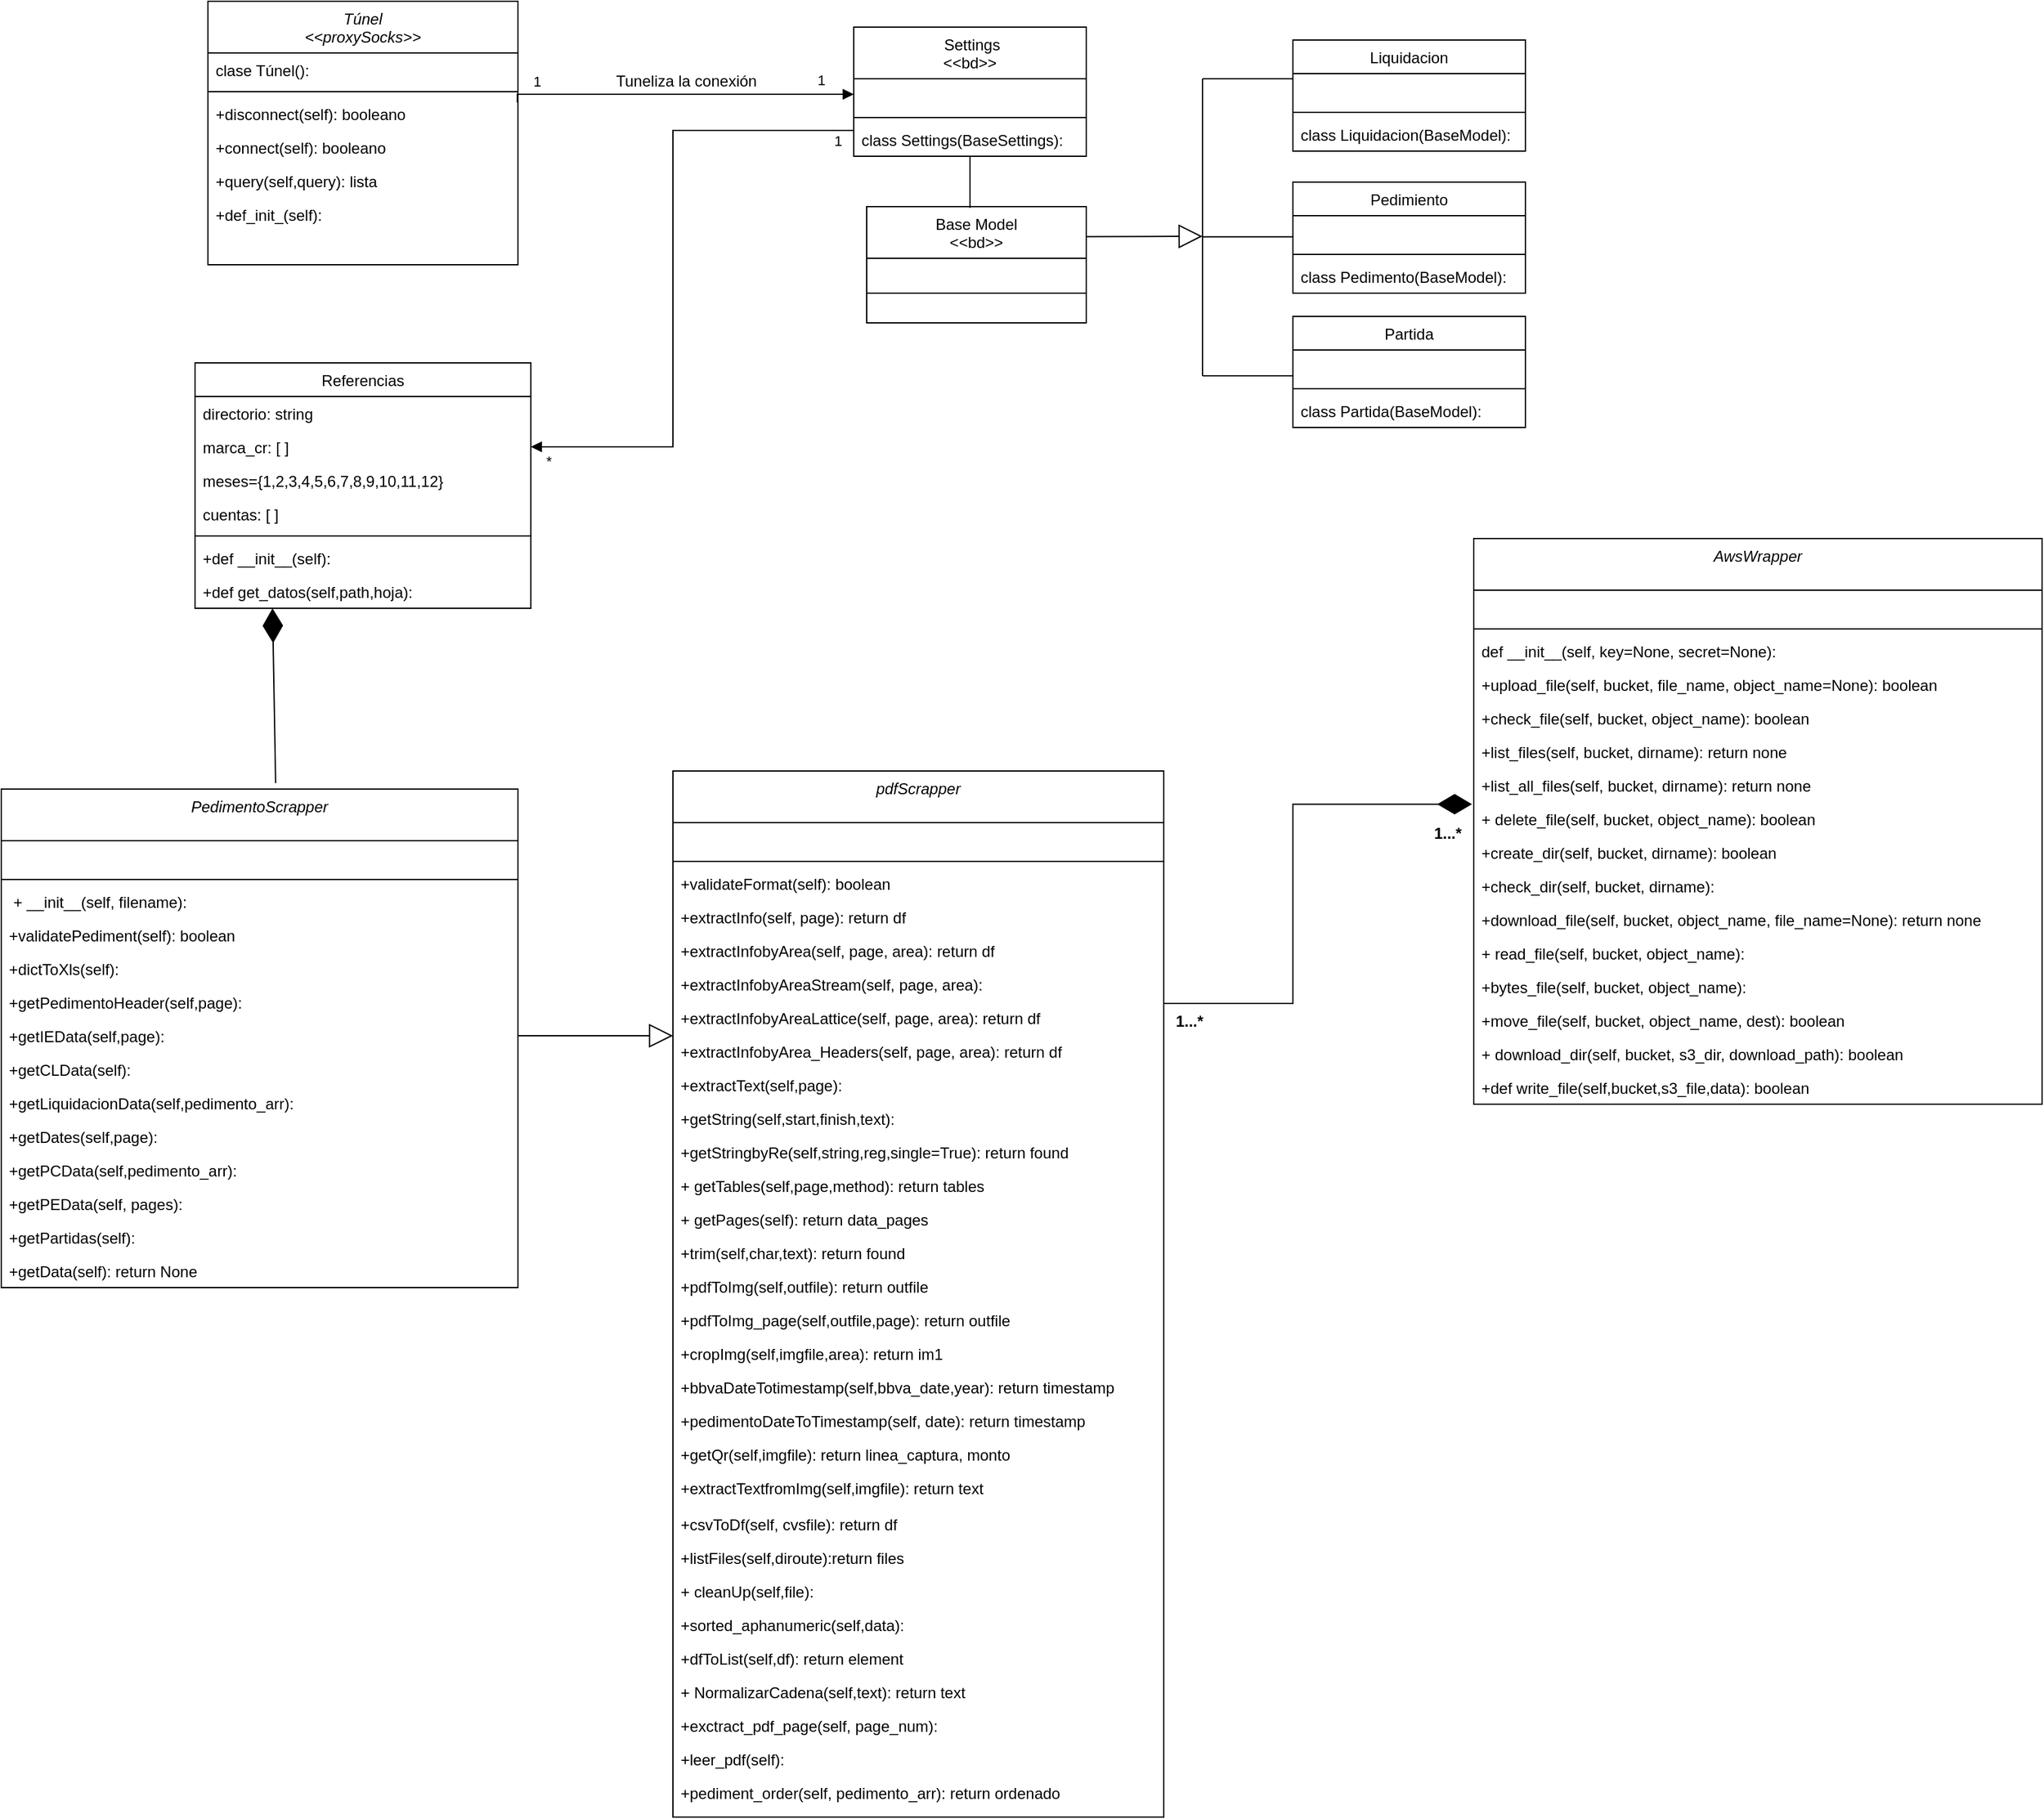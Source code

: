 <mxfile version="20.4.0" type="github" pages="2">
  <diagram id="C5RBs43oDa-KdzZeNtuy" name="Page-1">
    <mxGraphModel dx="3407" dy="1533" grid="1" gridSize="10" guides="1" tooltips="1" connect="1" arrows="1" fold="1" page="1" pageScale="1" pageWidth="827" pageHeight="1169" math="0" shadow="0">
      <root>
        <mxCell id="WIyWlLk6GJQsqaUBKTNV-0" />
        <mxCell id="WIyWlLk6GJQsqaUBKTNV-1" parent="WIyWlLk6GJQsqaUBKTNV-0" />
        <mxCell id="zkfFHV4jXpPFQw0GAbJ--0" value="Túnel&#xa;&lt;&lt;proxySocks&gt;&gt;" style="swimlane;fontStyle=2;align=center;verticalAlign=top;childLayout=stackLayout;horizontal=1;startSize=40;horizontalStack=0;resizeParent=1;resizeLast=0;collapsible=1;marginBottom=0;rounded=0;shadow=0;strokeWidth=1;" parent="WIyWlLk6GJQsqaUBKTNV-1" vertex="1">
          <mxGeometry x="440" y="60" width="240" height="204" as="geometry">
            <mxRectangle x="230" y="140" width="160" height="26" as="alternateBounds" />
          </mxGeometry>
        </mxCell>
        <mxCell id="zkfFHV4jXpPFQw0GAbJ--1" value="clase Túnel():" style="text;align=left;verticalAlign=top;spacingLeft=4;spacingRight=4;overflow=hidden;rotatable=0;points=[[0,0.5],[1,0.5]];portConstraint=eastwest;" parent="zkfFHV4jXpPFQw0GAbJ--0" vertex="1">
          <mxGeometry y="40" width="240" height="26" as="geometry" />
        </mxCell>
        <mxCell id="zkfFHV4jXpPFQw0GAbJ--4" value="" style="line;html=1;strokeWidth=1;align=left;verticalAlign=middle;spacingTop=-1;spacingLeft=3;spacingRight=3;rotatable=0;labelPosition=right;points=[];portConstraint=eastwest;" parent="zkfFHV4jXpPFQw0GAbJ--0" vertex="1">
          <mxGeometry y="66" width="240" height="8" as="geometry" />
        </mxCell>
        <mxCell id="EKkN27-W__sv7IFVfzv7-0" value="+disconnect(self): booleano" style="text;align=left;verticalAlign=top;spacingLeft=4;spacingRight=4;overflow=hidden;rotatable=0;points=[[0,0.5],[1,0.5]];portConstraint=eastwest;" parent="zkfFHV4jXpPFQw0GAbJ--0" vertex="1">
          <mxGeometry y="74" width="240" height="26" as="geometry" />
        </mxCell>
        <mxCell id="EKkN27-W__sv7IFVfzv7-2" value="+connect(self): booleano" style="text;align=left;verticalAlign=top;spacingLeft=4;spacingRight=4;overflow=hidden;rotatable=0;points=[[0,0.5],[1,0.5]];portConstraint=eastwest;" parent="zkfFHV4jXpPFQw0GAbJ--0" vertex="1">
          <mxGeometry y="100" width="240" height="26" as="geometry" />
        </mxCell>
        <mxCell id="EKkN27-W__sv7IFVfzv7-1" value="+query(self,query): lista" style="text;align=left;verticalAlign=top;spacingLeft=4;spacingRight=4;overflow=hidden;rotatable=0;points=[[0,0.5],[1,0.5]];portConstraint=eastwest;" parent="zkfFHV4jXpPFQw0GAbJ--0" vertex="1">
          <mxGeometry y="126" width="240" height="26" as="geometry" />
        </mxCell>
        <mxCell id="EKkN27-W__sv7IFVfzv7-137" value="+def_init_(self): " style="text;align=left;verticalAlign=top;spacingLeft=4;spacingRight=4;overflow=hidden;rotatable=0;points=[[0,0.5],[1,0.5]];portConstraint=eastwest;" parent="zkfFHV4jXpPFQw0GAbJ--0" vertex="1">
          <mxGeometry y="152" width="240" height="26" as="geometry" />
        </mxCell>
        <mxCell id="zkfFHV4jXpPFQw0GAbJ--17" value=" Settings&#xa;&lt;&lt;bd&gt;&gt;" style="swimlane;fontStyle=0;align=center;verticalAlign=top;childLayout=stackLayout;horizontal=1;startSize=40;horizontalStack=0;resizeParent=1;resizeLast=0;collapsible=1;marginBottom=0;rounded=0;shadow=0;strokeWidth=1;" parent="WIyWlLk6GJQsqaUBKTNV-1" vertex="1">
          <mxGeometry x="940" y="80" width="180" height="100" as="geometry">
            <mxRectangle x="550" y="140" width="160" height="26" as="alternateBounds" />
          </mxGeometry>
        </mxCell>
        <mxCell id="EKkN27-W__sv7IFVfzv7-3" value="            " style="text;align=left;verticalAlign=top;spacingLeft=4;spacingRight=4;overflow=hidden;rotatable=0;points=[[0,0.5],[1,0.5]];portConstraint=eastwest;" parent="zkfFHV4jXpPFQw0GAbJ--17" vertex="1">
          <mxGeometry y="40" width="180" height="26" as="geometry" />
        </mxCell>
        <mxCell id="zkfFHV4jXpPFQw0GAbJ--23" value="" style="line;html=1;strokeWidth=1;align=left;verticalAlign=middle;spacingTop=-1;spacingLeft=3;spacingRight=3;rotatable=0;labelPosition=right;points=[];portConstraint=eastwest;" parent="zkfFHV4jXpPFQw0GAbJ--17" vertex="1">
          <mxGeometry y="66" width="180" height="8" as="geometry" />
        </mxCell>
        <mxCell id="zkfFHV4jXpPFQw0GAbJ--25" value="class Settings(BaseSettings):&#xa;" style="text;align=left;verticalAlign=top;spacingLeft=4;spacingRight=4;overflow=hidden;rotatable=0;points=[[0,0.5],[1,0.5]];portConstraint=eastwest;" parent="zkfFHV4jXpPFQw0GAbJ--17" vertex="1">
          <mxGeometry y="74" width="180" height="26" as="geometry" />
        </mxCell>
        <mxCell id="EKkN27-W__sv7IFVfzv7-4" value="Liquidacion" style="swimlane;fontStyle=0;align=center;verticalAlign=top;childLayout=stackLayout;horizontal=1;startSize=26;horizontalStack=0;resizeParent=1;resizeLast=0;collapsible=1;marginBottom=0;rounded=0;shadow=0;strokeWidth=1;" parent="WIyWlLk6GJQsqaUBKTNV-1" vertex="1">
          <mxGeometry x="1280" y="90" width="180" height="86" as="geometry">
            <mxRectangle x="550" y="140" width="160" height="26" as="alternateBounds" />
          </mxGeometry>
        </mxCell>
        <mxCell id="EKkN27-W__sv7IFVfzv7-5" value="            " style="text;align=left;verticalAlign=top;spacingLeft=4;spacingRight=4;overflow=hidden;rotatable=0;points=[[0,0.5],[1,0.5]];portConstraint=eastwest;" parent="EKkN27-W__sv7IFVfzv7-4" vertex="1">
          <mxGeometry y="26" width="180" height="26" as="geometry" />
        </mxCell>
        <mxCell id="EKkN27-W__sv7IFVfzv7-6" value="" style="line;html=1;strokeWidth=1;align=left;verticalAlign=middle;spacingTop=-1;spacingLeft=3;spacingRight=3;rotatable=0;labelPosition=right;points=[];portConstraint=eastwest;" parent="EKkN27-W__sv7IFVfzv7-4" vertex="1">
          <mxGeometry y="52" width="180" height="8" as="geometry" />
        </mxCell>
        <mxCell id="EKkN27-W__sv7IFVfzv7-7" value="class Liquidacion(BaseModel):" style="text;align=left;verticalAlign=top;spacingLeft=4;spacingRight=4;overflow=hidden;rotatable=0;points=[[0,0.5],[1,0.5]];portConstraint=eastwest;" parent="EKkN27-W__sv7IFVfzv7-4" vertex="1">
          <mxGeometry y="60" width="180" height="26" as="geometry" />
        </mxCell>
        <mxCell id="EKkN27-W__sv7IFVfzv7-13" value="Pedimiento" style="swimlane;fontStyle=0;align=center;verticalAlign=top;childLayout=stackLayout;horizontal=1;startSize=26;horizontalStack=0;resizeParent=1;resizeLast=0;collapsible=1;marginBottom=0;rounded=0;shadow=0;strokeWidth=1;" parent="WIyWlLk6GJQsqaUBKTNV-1" vertex="1">
          <mxGeometry x="1280" y="200" width="180" height="86" as="geometry">
            <mxRectangle x="550" y="140" width="160" height="26" as="alternateBounds" />
          </mxGeometry>
        </mxCell>
        <mxCell id="EKkN27-W__sv7IFVfzv7-14" value="            " style="text;align=left;verticalAlign=top;spacingLeft=4;spacingRight=4;overflow=hidden;rotatable=0;points=[[0,0.5],[1,0.5]];portConstraint=eastwest;" parent="EKkN27-W__sv7IFVfzv7-13" vertex="1">
          <mxGeometry y="26" width="180" height="26" as="geometry" />
        </mxCell>
        <mxCell id="EKkN27-W__sv7IFVfzv7-15" value="" style="line;html=1;strokeWidth=1;align=left;verticalAlign=middle;spacingTop=-1;spacingLeft=3;spacingRight=3;rotatable=0;labelPosition=right;points=[];portConstraint=eastwest;" parent="EKkN27-W__sv7IFVfzv7-13" vertex="1">
          <mxGeometry y="52" width="180" height="8" as="geometry" />
        </mxCell>
        <mxCell id="EKkN27-W__sv7IFVfzv7-16" value="class Pedimento(BaseModel):" style="text;align=left;verticalAlign=top;spacingLeft=4;spacingRight=4;overflow=hidden;rotatable=0;points=[[0,0.5],[1,0.5]];portConstraint=eastwest;" parent="EKkN27-W__sv7IFVfzv7-13" vertex="1">
          <mxGeometry y="60" width="180" height="26" as="geometry" />
        </mxCell>
        <mxCell id="EKkN27-W__sv7IFVfzv7-9" value="Partida" style="swimlane;fontStyle=0;align=center;verticalAlign=top;childLayout=stackLayout;horizontal=1;startSize=26;horizontalStack=0;resizeParent=1;resizeLast=0;collapsible=1;marginBottom=0;rounded=0;shadow=0;strokeWidth=1;" parent="WIyWlLk6GJQsqaUBKTNV-1" vertex="1">
          <mxGeometry x="1280" y="304" width="180" height="86" as="geometry">
            <mxRectangle x="550" y="140" width="160" height="26" as="alternateBounds" />
          </mxGeometry>
        </mxCell>
        <mxCell id="EKkN27-W__sv7IFVfzv7-10" value="            " style="text;align=left;verticalAlign=top;spacingLeft=4;spacingRight=4;overflow=hidden;rotatable=0;points=[[0,0.5],[1,0.5]];portConstraint=eastwest;" parent="EKkN27-W__sv7IFVfzv7-9" vertex="1">
          <mxGeometry y="26" width="180" height="26" as="geometry" />
        </mxCell>
        <mxCell id="EKkN27-W__sv7IFVfzv7-11" value="" style="line;html=1;strokeWidth=1;align=left;verticalAlign=middle;spacingTop=-1;spacingLeft=3;spacingRight=3;rotatable=0;labelPosition=right;points=[];portConstraint=eastwest;" parent="EKkN27-W__sv7IFVfzv7-9" vertex="1">
          <mxGeometry y="52" width="180" height="8" as="geometry" />
        </mxCell>
        <mxCell id="EKkN27-W__sv7IFVfzv7-12" value="class Partida(BaseModel):" style="text;align=left;verticalAlign=top;spacingLeft=4;spacingRight=4;overflow=hidden;rotatable=0;points=[[0,0.5],[1,0.5]];portConstraint=eastwest;" parent="EKkN27-W__sv7IFVfzv7-9" vertex="1">
          <mxGeometry y="60" width="180" height="26" as="geometry" />
        </mxCell>
        <mxCell id="EKkN27-W__sv7IFVfzv7-31" value="AwsWrapper" style="swimlane;fontStyle=2;align=center;verticalAlign=top;childLayout=stackLayout;horizontal=1;startSize=40;horizontalStack=0;resizeParent=1;resizeLast=0;collapsible=1;marginBottom=0;rounded=0;shadow=0;strokeWidth=1;" parent="WIyWlLk6GJQsqaUBKTNV-1" vertex="1">
          <mxGeometry x="1420" y="476" width="440" height="438" as="geometry">
            <mxRectangle x="230" y="140" width="160" height="26" as="alternateBounds" />
          </mxGeometry>
        </mxCell>
        <mxCell id="EKkN27-W__sv7IFVfzv7-32" value="             " style="text;align=left;verticalAlign=top;spacingLeft=4;spacingRight=4;overflow=hidden;rotatable=0;points=[[0,0.5],[1,0.5]];portConstraint=eastwest;" parent="EKkN27-W__sv7IFVfzv7-31" vertex="1">
          <mxGeometry y="40" width="440" height="26" as="geometry" />
        </mxCell>
        <mxCell id="EKkN27-W__sv7IFVfzv7-33" value="" style="line;html=1;strokeWidth=1;align=left;verticalAlign=middle;spacingTop=-1;spacingLeft=3;spacingRight=3;rotatable=0;labelPosition=right;points=[];portConstraint=eastwest;" parent="EKkN27-W__sv7IFVfzv7-31" vertex="1">
          <mxGeometry y="66" width="440" height="8" as="geometry" />
        </mxCell>
        <mxCell id="EKkN27-W__sv7IFVfzv7-146" value="def __init__(self, key=None, secret=None):" style="text;align=left;verticalAlign=top;spacingLeft=4;spacingRight=4;overflow=hidden;rotatable=0;points=[[0,0.5],[1,0.5]];portConstraint=eastwest;" parent="EKkN27-W__sv7IFVfzv7-31" vertex="1">
          <mxGeometry y="74" width="440" height="26" as="geometry" />
        </mxCell>
        <mxCell id="EKkN27-W__sv7IFVfzv7-34" value="+upload_file(self, bucket, file_name, object_name=None): boolean" style="text;align=left;verticalAlign=top;spacingLeft=4;spacingRight=4;overflow=hidden;rotatable=0;points=[[0,0.5],[1,0.5]];portConstraint=eastwest;" parent="EKkN27-W__sv7IFVfzv7-31" vertex="1">
          <mxGeometry y="100" width="440" height="26" as="geometry" />
        </mxCell>
        <mxCell id="EKkN27-W__sv7IFVfzv7-35" value="+check_file(self, bucket, object_name): boolean" style="text;align=left;verticalAlign=top;spacingLeft=4;spacingRight=4;overflow=hidden;rotatable=0;points=[[0,0.5],[1,0.5]];portConstraint=eastwest;" parent="EKkN27-W__sv7IFVfzv7-31" vertex="1">
          <mxGeometry y="126" width="440" height="26" as="geometry" />
        </mxCell>
        <mxCell id="EKkN27-W__sv7IFVfzv7-36" value="+list_files(self, bucket, dirname): return none" style="text;align=left;verticalAlign=top;spacingLeft=4;spacingRight=4;overflow=hidden;rotatable=0;points=[[0,0.5],[1,0.5]];portConstraint=eastwest;" parent="EKkN27-W__sv7IFVfzv7-31" vertex="1">
          <mxGeometry y="152" width="440" height="26" as="geometry" />
        </mxCell>
        <mxCell id="EKkN27-W__sv7IFVfzv7-37" value="+list_all_files(self, bucket, dirname): return none" style="text;align=left;verticalAlign=top;spacingLeft=4;spacingRight=4;overflow=hidden;rotatable=0;points=[[0,0.5],[1,0.5]];portConstraint=eastwest;" parent="EKkN27-W__sv7IFVfzv7-31" vertex="1">
          <mxGeometry y="178" width="440" height="26" as="geometry" />
        </mxCell>
        <mxCell id="EKkN27-W__sv7IFVfzv7-38" value="+ delete_file(self, bucket, object_name): boolean" style="text;align=left;verticalAlign=top;spacingLeft=4;spacingRight=4;overflow=hidden;rotatable=0;points=[[0,0.5],[1,0.5]];portConstraint=eastwest;" parent="EKkN27-W__sv7IFVfzv7-31" vertex="1">
          <mxGeometry y="204" width="440" height="26" as="geometry" />
        </mxCell>
        <mxCell id="EKkN27-W__sv7IFVfzv7-39" value="+create_dir(self, bucket, dirname): boolean" style="text;align=left;verticalAlign=top;spacingLeft=4;spacingRight=4;overflow=hidden;rotatable=0;points=[[0,0.5],[1,0.5]];portConstraint=eastwest;" parent="EKkN27-W__sv7IFVfzv7-31" vertex="1">
          <mxGeometry y="230" width="440" height="26" as="geometry" />
        </mxCell>
        <mxCell id="EKkN27-W__sv7IFVfzv7-40" value="+check_dir(self, bucket, dirname):" style="text;align=left;verticalAlign=top;spacingLeft=4;spacingRight=4;overflow=hidden;rotatable=0;points=[[0,0.5],[1,0.5]];portConstraint=eastwest;" parent="EKkN27-W__sv7IFVfzv7-31" vertex="1">
          <mxGeometry y="256" width="440" height="26" as="geometry" />
        </mxCell>
        <mxCell id="EKkN27-W__sv7IFVfzv7-41" value="+download_file(self, bucket, object_name, file_name=None): return none" style="text;align=left;verticalAlign=top;spacingLeft=4;spacingRight=4;overflow=hidden;rotatable=0;points=[[0,0.5],[1,0.5]];portConstraint=eastwest;" parent="EKkN27-W__sv7IFVfzv7-31" vertex="1">
          <mxGeometry y="282" width="440" height="26" as="geometry" />
        </mxCell>
        <mxCell id="EKkN27-W__sv7IFVfzv7-42" value="+ read_file(self, bucket, object_name):" style="text;align=left;verticalAlign=top;spacingLeft=4;spacingRight=4;overflow=hidden;rotatable=0;points=[[0,0.5],[1,0.5]];portConstraint=eastwest;" parent="EKkN27-W__sv7IFVfzv7-31" vertex="1">
          <mxGeometry y="308" width="440" height="26" as="geometry" />
        </mxCell>
        <mxCell id="EKkN27-W__sv7IFVfzv7-43" value="+bytes_file(self, bucket, object_name):" style="text;align=left;verticalAlign=top;spacingLeft=4;spacingRight=4;overflow=hidden;rotatable=0;points=[[0,0.5],[1,0.5]];portConstraint=eastwest;" parent="EKkN27-W__sv7IFVfzv7-31" vertex="1">
          <mxGeometry y="334" width="440" height="26" as="geometry" />
        </mxCell>
        <mxCell id="EKkN27-W__sv7IFVfzv7-45" value="+move_file(self, bucket, object_name, dest): boolean" style="text;align=left;verticalAlign=top;spacingLeft=4;spacingRight=4;overflow=hidden;rotatable=0;points=[[0,0.5],[1,0.5]];portConstraint=eastwest;" parent="EKkN27-W__sv7IFVfzv7-31" vertex="1">
          <mxGeometry y="360" width="440" height="26" as="geometry" />
        </mxCell>
        <mxCell id="EKkN27-W__sv7IFVfzv7-46" value="+ download_dir(self, bucket, s3_dir, download_path): boolean" style="text;align=left;verticalAlign=top;spacingLeft=4;spacingRight=4;overflow=hidden;rotatable=0;points=[[0,0.5],[1,0.5]];portConstraint=eastwest;" parent="EKkN27-W__sv7IFVfzv7-31" vertex="1">
          <mxGeometry y="386" width="440" height="26" as="geometry" />
        </mxCell>
        <mxCell id="EKkN27-W__sv7IFVfzv7-47" value="+def write_file(self,bucket,s3_file,data): boolean" style="text;align=left;verticalAlign=top;spacingLeft=4;spacingRight=4;overflow=hidden;rotatable=0;points=[[0,0.5],[1,0.5]];portConstraint=eastwest;" parent="EKkN27-W__sv7IFVfzv7-31" vertex="1">
          <mxGeometry y="412" width="440" height="26" as="geometry" />
        </mxCell>
        <mxCell id="EKkN27-W__sv7IFVfzv7-49" value="PedimentoScrapper" style="swimlane;fontStyle=2;align=center;verticalAlign=top;childLayout=stackLayout;horizontal=1;startSize=40;horizontalStack=0;resizeParent=1;resizeLast=0;collapsible=1;marginBottom=0;rounded=0;shadow=0;strokeWidth=1;" parent="WIyWlLk6GJQsqaUBKTNV-1" vertex="1">
          <mxGeometry x="280" y="670" width="400" height="386" as="geometry">
            <mxRectangle x="230" y="140" width="160" height="26" as="alternateBounds" />
          </mxGeometry>
        </mxCell>
        <mxCell id="EKkN27-W__sv7IFVfzv7-50" value="            " style="text;align=left;verticalAlign=top;spacingLeft=4;spacingRight=4;overflow=hidden;rotatable=0;points=[[0,0.5],[1,0.5]];portConstraint=eastwest;" parent="EKkN27-W__sv7IFVfzv7-49" vertex="1">
          <mxGeometry y="40" width="400" height="26" as="geometry" />
        </mxCell>
        <mxCell id="EKkN27-W__sv7IFVfzv7-51" value="" style="line;html=1;strokeWidth=1;align=left;verticalAlign=middle;spacingTop=-1;spacingLeft=3;spacingRight=3;rotatable=0;labelPosition=right;points=[];portConstraint=eastwest;" parent="EKkN27-W__sv7IFVfzv7-49" vertex="1">
          <mxGeometry y="66" width="400" height="8" as="geometry" />
        </mxCell>
        <mxCell id="EKkN27-W__sv7IFVfzv7-197" value=" + __init__(self, filename):" style="text;align=left;verticalAlign=top;spacingLeft=4;spacingRight=4;overflow=hidden;rotatable=0;points=[[0,0.5],[1,0.5]];portConstraint=eastwest;" parent="EKkN27-W__sv7IFVfzv7-49" vertex="1">
          <mxGeometry y="74" width="400" height="26" as="geometry" />
        </mxCell>
        <mxCell id="EKkN27-W__sv7IFVfzv7-52" value="+validatePediment(self): boolean" style="text;align=left;verticalAlign=top;spacingLeft=4;spacingRight=4;overflow=hidden;rotatable=0;points=[[0,0.5],[1,0.5]];portConstraint=eastwest;" parent="EKkN27-W__sv7IFVfzv7-49" vertex="1">
          <mxGeometry y="100" width="400" height="26" as="geometry" />
        </mxCell>
        <mxCell id="EKkN27-W__sv7IFVfzv7-53" value="+dictToXls(self):&#xa;" style="text;align=left;verticalAlign=top;spacingLeft=4;spacingRight=4;overflow=hidden;rotatable=0;points=[[0,0.5],[1,0.5]];portConstraint=eastwest;" parent="EKkN27-W__sv7IFVfzv7-49" vertex="1">
          <mxGeometry y="126" width="400" height="26" as="geometry" />
        </mxCell>
        <mxCell id="EKkN27-W__sv7IFVfzv7-54" value="+getPedimentoHeader(self,page):" style="text;align=left;verticalAlign=top;spacingLeft=4;spacingRight=4;overflow=hidden;rotatable=0;points=[[0,0.5],[1,0.5]];portConstraint=eastwest;" parent="EKkN27-W__sv7IFVfzv7-49" vertex="1">
          <mxGeometry y="152" width="400" height="26" as="geometry" />
        </mxCell>
        <mxCell id="EKkN27-W__sv7IFVfzv7-55" value="+getIEData(self,page):" style="text;align=left;verticalAlign=top;spacingLeft=4;spacingRight=4;overflow=hidden;rotatable=0;points=[[0,0.5],[1,0.5]];portConstraint=eastwest;" parent="EKkN27-W__sv7IFVfzv7-49" vertex="1">
          <mxGeometry y="178" width="400" height="26" as="geometry" />
        </mxCell>
        <mxCell id="EKkN27-W__sv7IFVfzv7-56" value="+getCLData(self):" style="text;align=left;verticalAlign=top;spacingLeft=4;spacingRight=4;overflow=hidden;rotatable=0;points=[[0,0.5],[1,0.5]];portConstraint=eastwest;" parent="EKkN27-W__sv7IFVfzv7-49" vertex="1">
          <mxGeometry y="204" width="400" height="26" as="geometry" />
        </mxCell>
        <mxCell id="EKkN27-W__sv7IFVfzv7-57" value="+getLiquidacionData(self,pedimento_arr):" style="text;align=left;verticalAlign=top;spacingLeft=4;spacingRight=4;overflow=hidden;rotatable=0;points=[[0,0.5],[1,0.5]];portConstraint=eastwest;" parent="EKkN27-W__sv7IFVfzv7-49" vertex="1">
          <mxGeometry y="230" width="400" height="26" as="geometry" />
        </mxCell>
        <mxCell id="EKkN27-W__sv7IFVfzv7-58" value="+getDates(self,page):" style="text;align=left;verticalAlign=top;spacingLeft=4;spacingRight=4;overflow=hidden;rotatable=0;points=[[0,0.5],[1,0.5]];portConstraint=eastwest;" parent="EKkN27-W__sv7IFVfzv7-49" vertex="1">
          <mxGeometry y="256" width="400" height="26" as="geometry" />
        </mxCell>
        <mxCell id="EKkN27-W__sv7IFVfzv7-59" value="+getPCData(self,pedimento_arr):" style="text;align=left;verticalAlign=top;spacingLeft=4;spacingRight=4;overflow=hidden;rotatable=0;points=[[0,0.5],[1,0.5]];portConstraint=eastwest;" parent="EKkN27-W__sv7IFVfzv7-49" vertex="1">
          <mxGeometry y="282" width="400" height="26" as="geometry" />
        </mxCell>
        <mxCell id="EKkN27-W__sv7IFVfzv7-60" value="+getPEData(self, pages):" style="text;align=left;verticalAlign=top;spacingLeft=4;spacingRight=4;overflow=hidden;rotatable=0;points=[[0,0.5],[1,0.5]];portConstraint=eastwest;" parent="EKkN27-W__sv7IFVfzv7-49" vertex="1">
          <mxGeometry y="308" width="400" height="26" as="geometry" />
        </mxCell>
        <mxCell id="EKkN27-W__sv7IFVfzv7-62" value="+getPartidas(self):" style="text;align=left;verticalAlign=top;spacingLeft=4;spacingRight=4;overflow=hidden;rotatable=0;points=[[0,0.5],[1,0.5]];portConstraint=eastwest;" parent="EKkN27-W__sv7IFVfzv7-49" vertex="1">
          <mxGeometry y="334" width="400" height="26" as="geometry" />
        </mxCell>
        <mxCell id="EKkN27-W__sv7IFVfzv7-63" value="+getData(self): return None" style="text;align=left;verticalAlign=top;spacingLeft=4;spacingRight=4;overflow=hidden;rotatable=0;points=[[0,0.5],[1,0.5]];portConstraint=eastwest;" parent="EKkN27-W__sv7IFVfzv7-49" vertex="1">
          <mxGeometry y="360" width="400" height="26" as="geometry" />
        </mxCell>
        <mxCell id="EKkN27-W__sv7IFVfzv7-106" value="pdfScrapper" style="swimlane;fontStyle=2;align=center;verticalAlign=top;childLayout=stackLayout;horizontal=1;startSize=40;horizontalStack=0;resizeParent=1;resizeLast=0;collapsible=1;marginBottom=0;rounded=0;shadow=0;strokeWidth=1;" parent="WIyWlLk6GJQsqaUBKTNV-1" vertex="1">
          <mxGeometry x="800" y="656" width="380" height="810" as="geometry">
            <mxRectangle x="230" y="140" width="160" height="26" as="alternateBounds" />
          </mxGeometry>
        </mxCell>
        <mxCell id="EKkN27-W__sv7IFVfzv7-107" value="           " style="text;align=left;verticalAlign=top;spacingLeft=4;spacingRight=4;overflow=hidden;rotatable=0;points=[[0,0.5],[1,0.5]];portConstraint=eastwest;" parent="EKkN27-W__sv7IFVfzv7-106" vertex="1">
          <mxGeometry y="40" width="380" height="26" as="geometry" />
        </mxCell>
        <mxCell id="EKkN27-W__sv7IFVfzv7-108" value="" style="line;html=1;strokeWidth=1;align=left;verticalAlign=middle;spacingTop=-1;spacingLeft=3;spacingRight=3;rotatable=0;labelPosition=right;points=[];portConstraint=eastwest;" parent="EKkN27-W__sv7IFVfzv7-106" vertex="1">
          <mxGeometry y="66" width="380" height="8" as="geometry" />
        </mxCell>
        <mxCell id="EKkN27-W__sv7IFVfzv7-109" value="+validateFormat(self): boolean" style="text;align=left;verticalAlign=top;spacingLeft=4;spacingRight=4;overflow=hidden;rotatable=0;points=[[0,0.5],[1,0.5]];portConstraint=eastwest;" parent="EKkN27-W__sv7IFVfzv7-106" vertex="1">
          <mxGeometry y="74" width="380" height="26" as="geometry" />
        </mxCell>
        <mxCell id="EKkN27-W__sv7IFVfzv7-110" value="+extractInfo(self, page): return df " style="text;align=left;verticalAlign=top;spacingLeft=4;spacingRight=4;overflow=hidden;rotatable=0;points=[[0,0.5],[1,0.5]];portConstraint=eastwest;" parent="EKkN27-W__sv7IFVfzv7-106" vertex="1">
          <mxGeometry y="100" width="380" height="26" as="geometry" />
        </mxCell>
        <mxCell id="EKkN27-W__sv7IFVfzv7-111" value="+extractInfobyArea(self, page, area): return df" style="text;align=left;verticalAlign=top;spacingLeft=4;spacingRight=4;overflow=hidden;rotatable=0;points=[[0,0.5],[1,0.5]];portConstraint=eastwest;" parent="EKkN27-W__sv7IFVfzv7-106" vertex="1">
          <mxGeometry y="126" width="380" height="26" as="geometry" />
        </mxCell>
        <mxCell id="EKkN27-W__sv7IFVfzv7-112" value="+extractInfobyAreaStream(self, page, area):" style="text;align=left;verticalAlign=top;spacingLeft=4;spacingRight=4;overflow=hidden;rotatable=0;points=[[0,0.5],[1,0.5]];portConstraint=eastwest;" parent="EKkN27-W__sv7IFVfzv7-106" vertex="1">
          <mxGeometry y="152" width="380" height="26" as="geometry" />
        </mxCell>
        <mxCell id="EKkN27-W__sv7IFVfzv7-113" value="+extractInfobyAreaLattice(self, page, area): return df" style="text;align=left;verticalAlign=top;spacingLeft=4;spacingRight=4;overflow=hidden;rotatable=0;points=[[0,0.5],[1,0.5]];portConstraint=eastwest;" parent="EKkN27-W__sv7IFVfzv7-106" vertex="1">
          <mxGeometry y="178" width="380" height="26" as="geometry" />
        </mxCell>
        <mxCell id="EKkN27-W__sv7IFVfzv7-114" value="+extractInfobyArea_Headers(self, page, area): return df" style="text;align=left;verticalAlign=top;spacingLeft=4;spacingRight=4;overflow=hidden;rotatable=0;points=[[0,0.5],[1,0.5]];portConstraint=eastwest;" parent="EKkN27-W__sv7IFVfzv7-106" vertex="1">
          <mxGeometry y="204" width="380" height="26" as="geometry" />
        </mxCell>
        <mxCell id="EKkN27-W__sv7IFVfzv7-115" value="+extractText(self,page):" style="text;align=left;verticalAlign=top;spacingLeft=4;spacingRight=4;overflow=hidden;rotatable=0;points=[[0,0.5],[1,0.5]];portConstraint=eastwest;" parent="EKkN27-W__sv7IFVfzv7-106" vertex="1">
          <mxGeometry y="230" width="380" height="26" as="geometry" />
        </mxCell>
        <mxCell id="EKkN27-W__sv7IFVfzv7-116" value="+getString(self,start,finish,text):" style="text;align=left;verticalAlign=top;spacingLeft=4;spacingRight=4;overflow=hidden;rotatable=0;points=[[0,0.5],[1,0.5]];portConstraint=eastwest;" parent="EKkN27-W__sv7IFVfzv7-106" vertex="1">
          <mxGeometry y="256" width="380" height="26" as="geometry" />
        </mxCell>
        <mxCell id="EKkN27-W__sv7IFVfzv7-117" value="+getStringbyRe(self,string,reg,single=True): return found" style="text;align=left;verticalAlign=top;spacingLeft=4;spacingRight=4;overflow=hidden;rotatable=0;points=[[0,0.5],[1,0.5]];portConstraint=eastwest;" parent="EKkN27-W__sv7IFVfzv7-106" vertex="1">
          <mxGeometry y="282" width="380" height="26" as="geometry" />
        </mxCell>
        <mxCell id="EKkN27-W__sv7IFVfzv7-118" value="+ getTables(self,page,method): return tables" style="text;align=left;verticalAlign=top;spacingLeft=4;spacingRight=4;overflow=hidden;rotatable=0;points=[[0,0.5],[1,0.5]];portConstraint=eastwest;" parent="EKkN27-W__sv7IFVfzv7-106" vertex="1">
          <mxGeometry y="308" width="380" height="26" as="geometry" />
        </mxCell>
        <mxCell id="EKkN27-W__sv7IFVfzv7-119" value="+ getPages(self): return data_pages" style="text;align=left;verticalAlign=top;spacingLeft=4;spacingRight=4;overflow=hidden;rotatable=0;points=[[0,0.5],[1,0.5]];portConstraint=eastwest;" parent="EKkN27-W__sv7IFVfzv7-106" vertex="1">
          <mxGeometry y="334" width="380" height="26" as="geometry" />
        </mxCell>
        <mxCell id="EKkN27-W__sv7IFVfzv7-120" value="+trim(self,char,text): return found " style="text;align=left;verticalAlign=top;spacingLeft=4;spacingRight=4;overflow=hidden;rotatable=0;points=[[0,0.5],[1,0.5]];portConstraint=eastwest;" parent="EKkN27-W__sv7IFVfzv7-106" vertex="1">
          <mxGeometry y="360" width="380" height="26" as="geometry" />
        </mxCell>
        <mxCell id="EKkN27-W__sv7IFVfzv7-121" value="+pdfToImg(self,outfile): return outfile" style="text;align=left;verticalAlign=top;spacingLeft=4;spacingRight=4;overflow=hidden;rotatable=0;points=[[0,0.5],[1,0.5]];portConstraint=eastwest;" parent="EKkN27-W__sv7IFVfzv7-106" vertex="1">
          <mxGeometry y="386" width="380" height="26" as="geometry" />
        </mxCell>
        <mxCell id="EKkN27-W__sv7IFVfzv7-122" value="+pdfToImg_page(self,outfile,page): return outfile" style="text;align=left;verticalAlign=top;spacingLeft=4;spacingRight=4;overflow=hidden;rotatable=0;points=[[0,0.5],[1,0.5]];portConstraint=eastwest;" parent="EKkN27-W__sv7IFVfzv7-106" vertex="1">
          <mxGeometry y="412" width="380" height="26" as="geometry" />
        </mxCell>
        <mxCell id="EKkN27-W__sv7IFVfzv7-123" value="+cropImg(self,imgfile,area): return im1" style="text;align=left;verticalAlign=top;spacingLeft=4;spacingRight=4;overflow=hidden;rotatable=0;points=[[0,0.5],[1,0.5]];portConstraint=eastwest;" parent="EKkN27-W__sv7IFVfzv7-106" vertex="1">
          <mxGeometry y="438" width="380" height="26" as="geometry" />
        </mxCell>
        <mxCell id="EKkN27-W__sv7IFVfzv7-124" value="+bbvaDateTotimestamp(self,bbva_date,year): return timestamp" style="text;align=left;verticalAlign=top;spacingLeft=4;spacingRight=4;overflow=hidden;rotatable=0;points=[[0,0.5],[1,0.5]];portConstraint=eastwest;" parent="EKkN27-W__sv7IFVfzv7-106" vertex="1">
          <mxGeometry y="464" width="380" height="26" as="geometry" />
        </mxCell>
        <mxCell id="EKkN27-W__sv7IFVfzv7-125" value="+pedimentoDateToTimestamp(self, date): return timestamp" style="text;align=left;verticalAlign=top;spacingLeft=4;spacingRight=4;overflow=hidden;rotatable=0;points=[[0,0.5],[1,0.5]];portConstraint=eastwest;" parent="EKkN27-W__sv7IFVfzv7-106" vertex="1">
          <mxGeometry y="490" width="380" height="26" as="geometry" />
        </mxCell>
        <mxCell id="EKkN27-W__sv7IFVfzv7-126" value="+getQr(self,imgfile): return linea_captura, monto" style="text;align=left;verticalAlign=top;spacingLeft=4;spacingRight=4;overflow=hidden;rotatable=0;points=[[0,0.5],[1,0.5]];portConstraint=eastwest;" parent="EKkN27-W__sv7IFVfzv7-106" vertex="1">
          <mxGeometry y="516" width="380" height="26" as="geometry" />
        </mxCell>
        <mxCell id="EKkN27-W__sv7IFVfzv7-127" value="+extractTextfromImg(self,imgfile): return text" style="text;align=left;verticalAlign=top;spacingLeft=4;spacingRight=4;overflow=hidden;rotatable=0;points=[[0,0.5],[1,0.5]];portConstraint=eastwest;" parent="EKkN27-W__sv7IFVfzv7-106" vertex="1">
          <mxGeometry y="542" width="380" height="28" as="geometry" />
        </mxCell>
        <mxCell id="EKkN27-W__sv7IFVfzv7-128" value="+csvToDf(self, cvsfile): return df" style="text;align=left;verticalAlign=top;spacingLeft=4;spacingRight=4;overflow=hidden;rotatable=0;points=[[0,0.5],[1,0.5]];portConstraint=eastwest;" parent="EKkN27-W__sv7IFVfzv7-106" vertex="1">
          <mxGeometry y="570" width="380" height="26" as="geometry" />
        </mxCell>
        <mxCell id="EKkN27-W__sv7IFVfzv7-129" value="+listFiles(self,diroute):return files" style="text;align=left;verticalAlign=top;spacingLeft=4;spacingRight=4;overflow=hidden;rotatable=0;points=[[0,0.5],[1,0.5]];portConstraint=eastwest;" parent="EKkN27-W__sv7IFVfzv7-106" vertex="1">
          <mxGeometry y="596" width="380" height="26" as="geometry" />
        </mxCell>
        <mxCell id="EKkN27-W__sv7IFVfzv7-130" value="+ cleanUp(self,file):" style="text;align=left;verticalAlign=top;spacingLeft=4;spacingRight=4;overflow=hidden;rotatable=0;points=[[0,0.5],[1,0.5]];portConstraint=eastwest;" parent="EKkN27-W__sv7IFVfzv7-106" vertex="1">
          <mxGeometry y="622" width="380" height="26" as="geometry" />
        </mxCell>
        <mxCell id="EKkN27-W__sv7IFVfzv7-131" value="+sorted_aphanumeric(self,data):" style="text;align=left;verticalAlign=top;spacingLeft=4;spacingRight=4;overflow=hidden;rotatable=0;points=[[0,0.5],[1,0.5]];portConstraint=eastwest;" parent="EKkN27-W__sv7IFVfzv7-106" vertex="1">
          <mxGeometry y="648" width="380" height="26" as="geometry" />
        </mxCell>
        <mxCell id="EKkN27-W__sv7IFVfzv7-132" value="+dfToList(self,df): return element" style="text;align=left;verticalAlign=top;spacingLeft=4;spacingRight=4;overflow=hidden;rotatable=0;points=[[0,0.5],[1,0.5]];portConstraint=eastwest;" parent="EKkN27-W__sv7IFVfzv7-106" vertex="1">
          <mxGeometry y="674" width="380" height="26" as="geometry" />
        </mxCell>
        <mxCell id="EKkN27-W__sv7IFVfzv7-133" value="+ NormalizarCadena(self,text): return text" style="text;align=left;verticalAlign=top;spacingLeft=4;spacingRight=4;overflow=hidden;rotatable=0;points=[[0,0.5],[1,0.5]];portConstraint=eastwest;" parent="EKkN27-W__sv7IFVfzv7-106" vertex="1">
          <mxGeometry y="700" width="380" height="26" as="geometry" />
        </mxCell>
        <mxCell id="EKkN27-W__sv7IFVfzv7-134" value="+exctract_pdf_page(self, page_num):" style="text;align=left;verticalAlign=top;spacingLeft=4;spacingRight=4;overflow=hidden;rotatable=0;points=[[0,0.5],[1,0.5]];portConstraint=eastwest;" parent="EKkN27-W__sv7IFVfzv7-106" vertex="1">
          <mxGeometry y="726" width="380" height="26" as="geometry" />
        </mxCell>
        <mxCell id="EKkN27-W__sv7IFVfzv7-135" value="+leer_pdf(self):" style="text;align=left;verticalAlign=top;spacingLeft=4;spacingRight=4;overflow=hidden;rotatable=0;points=[[0,0.5],[1,0.5]];portConstraint=eastwest;" parent="EKkN27-W__sv7IFVfzv7-106" vertex="1">
          <mxGeometry y="752" width="380" height="26" as="geometry" />
        </mxCell>
        <mxCell id="EKkN27-W__sv7IFVfzv7-136" value="+pediment_order(self, pedimento_arr): return ordenado&#xa;&#xa;" style="text;align=left;verticalAlign=top;spacingLeft=4;spacingRight=4;overflow=hidden;rotatable=0;points=[[0,0.5],[1,0.5]];portConstraint=eastwest;" parent="EKkN27-W__sv7IFVfzv7-106" vertex="1">
          <mxGeometry y="778" width="380" height="26" as="geometry" />
        </mxCell>
        <mxCell id="EKkN27-W__sv7IFVfzv7-138" value="Referencias" style="swimlane;fontStyle=0;align=center;verticalAlign=top;childLayout=stackLayout;horizontal=1;startSize=26;horizontalStack=0;resizeParent=1;resizeLast=0;collapsible=1;marginBottom=0;rounded=0;shadow=0;strokeWidth=1;" parent="WIyWlLk6GJQsqaUBKTNV-1" vertex="1">
          <mxGeometry x="430" y="340" width="260" height="190" as="geometry">
            <mxRectangle x="550" y="140" width="160" height="26" as="alternateBounds" />
          </mxGeometry>
        </mxCell>
        <mxCell id="EKkN27-W__sv7IFVfzv7-139" value="directorio: string" style="text;align=left;verticalAlign=top;spacingLeft=4;spacingRight=4;overflow=hidden;rotatable=0;points=[[0,0.5],[1,0.5]];portConstraint=eastwest;" parent="EKkN27-W__sv7IFVfzv7-138" vertex="1">
          <mxGeometry y="26" width="260" height="26" as="geometry" />
        </mxCell>
        <mxCell id="EKkN27-W__sv7IFVfzv7-142" value="marca_cr: [ ]" style="text;align=left;verticalAlign=top;spacingLeft=4;spacingRight=4;overflow=hidden;rotatable=0;points=[[0,0.5],[1,0.5]];portConstraint=eastwest;" parent="EKkN27-W__sv7IFVfzv7-138" vertex="1">
          <mxGeometry y="52" width="260" height="26" as="geometry" />
        </mxCell>
        <mxCell id="EKkN27-W__sv7IFVfzv7-144" value="meses={1,2,3,4,5,6,7,8,9,10,11,12}" style="text;align=left;verticalAlign=top;spacingLeft=4;spacingRight=4;overflow=hidden;rotatable=0;points=[[0,0.5],[1,0.5]];portConstraint=eastwest;" parent="EKkN27-W__sv7IFVfzv7-138" vertex="1">
          <mxGeometry y="78" width="260" height="26" as="geometry" />
        </mxCell>
        <mxCell id="EKkN27-W__sv7IFVfzv7-143" value="cuentas: [ ]" style="text;align=left;verticalAlign=top;spacingLeft=4;spacingRight=4;overflow=hidden;rotatable=0;points=[[0,0.5],[1,0.5]];portConstraint=eastwest;" parent="EKkN27-W__sv7IFVfzv7-138" vertex="1">
          <mxGeometry y="104" width="260" height="26" as="geometry" />
        </mxCell>
        <mxCell id="EKkN27-W__sv7IFVfzv7-140" value="" style="line;html=1;strokeWidth=1;align=left;verticalAlign=middle;spacingTop=-1;spacingLeft=3;spacingRight=3;rotatable=0;labelPosition=right;points=[];portConstraint=eastwest;" parent="EKkN27-W__sv7IFVfzv7-138" vertex="1">
          <mxGeometry y="130" width="260" height="8" as="geometry" />
        </mxCell>
        <mxCell id="EKkN27-W__sv7IFVfzv7-145" value="+def __init__(self):" style="text;align=left;verticalAlign=top;spacingLeft=4;spacingRight=4;overflow=hidden;rotatable=0;points=[[0,0.5],[1,0.5]];portConstraint=eastwest;" parent="EKkN27-W__sv7IFVfzv7-138" vertex="1">
          <mxGeometry y="138" width="260" height="26" as="geometry" />
        </mxCell>
        <mxCell id="EKkN27-W__sv7IFVfzv7-141" value="+def get_datos(self,path,hoja):" style="text;align=left;verticalAlign=top;spacingLeft=4;spacingRight=4;overflow=hidden;rotatable=0;points=[[0,0.5],[1,0.5]];portConstraint=eastwest;" parent="EKkN27-W__sv7IFVfzv7-138" vertex="1">
          <mxGeometry y="164" width="260" height="26" as="geometry" />
        </mxCell>
        <mxCell id="EKkN27-W__sv7IFVfzv7-147" value="Base Model&#xa;&lt;&lt;bd&gt;&gt;" style="swimlane;fontStyle=0;align=center;verticalAlign=top;childLayout=stackLayout;horizontal=1;startSize=40;horizontalStack=0;resizeParent=1;resizeLast=0;collapsible=1;marginBottom=0;rounded=0;shadow=0;strokeWidth=1;" parent="WIyWlLk6GJQsqaUBKTNV-1" vertex="1">
          <mxGeometry x="950" y="219" width="170" height="90" as="geometry">
            <mxRectangle x="550" y="140" width="160" height="26" as="alternateBounds" />
          </mxGeometry>
        </mxCell>
        <mxCell id="EKkN27-W__sv7IFVfzv7-148" value="            " style="text;align=left;verticalAlign=top;spacingLeft=4;spacingRight=4;overflow=hidden;rotatable=0;points=[[0,0.5],[1,0.5]];portConstraint=eastwest;" parent="EKkN27-W__sv7IFVfzv7-147" vertex="1">
          <mxGeometry y="40" width="170" height="20" as="geometry" />
        </mxCell>
        <mxCell id="EKkN27-W__sv7IFVfzv7-149" value="" style="line;html=1;strokeWidth=1;align=left;verticalAlign=middle;spacingTop=-1;spacingLeft=3;spacingRight=3;rotatable=0;labelPosition=right;points=[];portConstraint=eastwest;" parent="EKkN27-W__sv7IFVfzv7-147" vertex="1">
          <mxGeometry y="60" width="170" height="14" as="geometry" />
        </mxCell>
        <mxCell id="EKkN27-W__sv7IFVfzv7-164" value="" style="endArrow=none;html=1;rounded=0;edgeStyle=orthogonalEdgeStyle;" parent="WIyWlLk6GJQsqaUBKTNV-1" edge="1">
          <mxGeometry width="50" height="50" relative="1" as="geometry">
            <mxPoint x="1210" y="350" as="sourcePoint" />
            <mxPoint x="1210" y="120" as="targetPoint" />
          </mxGeometry>
        </mxCell>
        <mxCell id="EKkN27-W__sv7IFVfzv7-165" value="" style="endArrow=none;html=1;rounded=0;" parent="WIyWlLk6GJQsqaUBKTNV-1" edge="1">
          <mxGeometry width="50" height="50" relative="1" as="geometry">
            <mxPoint x="1210" y="350" as="sourcePoint" />
            <mxPoint x="1280" y="350" as="targetPoint" />
          </mxGeometry>
        </mxCell>
        <mxCell id="EKkN27-W__sv7IFVfzv7-166" value="" style="endArrow=none;html=1;rounded=0;" parent="WIyWlLk6GJQsqaUBKTNV-1" edge="1">
          <mxGeometry width="50" height="50" relative="1" as="geometry">
            <mxPoint x="1210" y="120" as="sourcePoint" />
            <mxPoint x="1280" y="120" as="targetPoint" />
          </mxGeometry>
        </mxCell>
        <mxCell id="EKkN27-W__sv7IFVfzv7-167" value="" style="endArrow=none;html=1;rounded=0;" parent="WIyWlLk6GJQsqaUBKTNV-1" edge="1">
          <mxGeometry width="50" height="50" relative="1" as="geometry">
            <mxPoint x="1210" y="242.41" as="sourcePoint" />
            <mxPoint x="1280" y="242.41" as="targetPoint" />
          </mxGeometry>
        </mxCell>
        <mxCell id="EKkN27-W__sv7IFVfzv7-169" value="" style="endArrow=block;endSize=16;endFill=0;html=1;rounded=0;" parent="WIyWlLk6GJQsqaUBKTNV-1" edge="1">
          <mxGeometry x="0.332" y="-18" width="160" relative="1" as="geometry">
            <mxPoint x="1120" y="242.23" as="sourcePoint" />
            <mxPoint x="1210" y="242" as="targetPoint" />
            <mxPoint as="offset" />
          </mxGeometry>
        </mxCell>
        <mxCell id="EKkN27-W__sv7IFVfzv7-172" value="" style="endArrow=block;endSize=16;endFill=0;html=1;rounded=0;exitX=1;exitY=0.5;exitDx=0;exitDy=0;" parent="WIyWlLk6GJQsqaUBKTNV-1" source="EKkN27-W__sv7IFVfzv7-55" edge="1">
          <mxGeometry width="160" relative="1" as="geometry">
            <mxPoint x="640" y="855" as="sourcePoint" />
            <mxPoint x="800" y="861" as="targetPoint" />
          </mxGeometry>
        </mxCell>
        <mxCell id="EKkN27-W__sv7IFVfzv7-173" value="" style="endArrow=none;html=1;rounded=0;entryX=0.5;entryY=1;entryDx=0;entryDy=0;entryPerimeter=0;" parent="WIyWlLk6GJQsqaUBKTNV-1" target="zkfFHV4jXpPFQw0GAbJ--25" edge="1">
          <mxGeometry width="50" height="50" relative="1" as="geometry">
            <mxPoint x="1030" y="220" as="sourcePoint" />
            <mxPoint x="890" y="320" as="targetPoint" />
          </mxGeometry>
        </mxCell>
        <mxCell id="EKkN27-W__sv7IFVfzv7-180" value="" style="endArrow=block;endFill=1;html=1;edgeStyle=orthogonalEdgeStyle;align=left;verticalAlign=top;rounded=0;exitX=0.998;exitY=0.166;exitDx=0;exitDy=0;exitPerimeter=0;" parent="WIyWlLk6GJQsqaUBKTNV-1" source="EKkN27-W__sv7IFVfzv7-0" edge="1">
          <mxGeometry x="-1" relative="1" as="geometry">
            <mxPoint x="680" y="130" as="sourcePoint" />
            <mxPoint x="940" y="132" as="targetPoint" />
            <Array as="points">
              <mxPoint x="679" y="132" />
            </Array>
          </mxGeometry>
        </mxCell>
        <mxCell id="EKkN27-W__sv7IFVfzv7-181" value="1" style="edgeLabel;resizable=0;html=1;align=left;verticalAlign=bottom;" parent="EKkN27-W__sv7IFVfzv7-180" connectable="0" vertex="1">
          <mxGeometry x="-1" relative="1" as="geometry">
            <mxPoint x="10" y="-8" as="offset" />
          </mxGeometry>
        </mxCell>
        <mxCell id="EKkN27-W__sv7IFVfzv7-182" value="1" style="edgeLabel;resizable=0;html=1;align=left;verticalAlign=bottom;" parent="WIyWlLk6GJQsqaUBKTNV-1" connectable="0" vertex="1">
          <mxGeometry x="910.0" y="129.996" as="geometry" />
        </mxCell>
        <mxCell id="EKkN27-W__sv7IFVfzv7-183" value="Tuneliza la conexión" style="text;strokeColor=none;fillColor=none;align=left;verticalAlign=top;spacingLeft=4;spacingRight=4;overflow=hidden;rotatable=0;points=[[0,0.5],[1,0.5]];portConstraint=eastwest;" parent="WIyWlLk6GJQsqaUBKTNV-1" vertex="1">
          <mxGeometry x="750" y="108" width="140" height="26" as="geometry" />
        </mxCell>
        <mxCell id="EKkN27-W__sv7IFVfzv7-189" value="" style="endArrow=block;endFill=1;html=1;align=left;verticalAlign=top;rounded=0;exitX=0;exitY=0.5;exitDx=0;exitDy=0;entryX=1;entryY=0.5;entryDx=0;entryDy=0;edgeStyle=orthogonalEdgeStyle;" parent="WIyWlLk6GJQsqaUBKTNV-1" source="zkfFHV4jXpPFQw0GAbJ--25" target="EKkN27-W__sv7IFVfzv7-142" edge="1">
          <mxGeometry x="-1" relative="1" as="geometry">
            <mxPoint x="700.07" y="410.316" as="sourcePoint" />
            <mxPoint x="700" y="430" as="targetPoint" />
            <Array as="points">
              <mxPoint x="940" y="160" />
              <mxPoint x="800" y="160" />
              <mxPoint x="800" y="405" />
            </Array>
          </mxGeometry>
        </mxCell>
        <mxCell id="EKkN27-W__sv7IFVfzv7-191" value="1" style="edgeLabel;resizable=0;html=1;align=left;verticalAlign=bottom;" parent="WIyWlLk6GJQsqaUBKTNV-1" connectable="0" vertex="1">
          <mxGeometry x="920.0" y="169.996" as="geometry">
            <mxPoint x="3" y="7" as="offset" />
          </mxGeometry>
        </mxCell>
        <mxCell id="EKkN27-W__sv7IFVfzv7-196" value="*" style="edgeLabel;resizable=0;html=1;align=left;verticalAlign=bottom;" parent="WIyWlLk6GJQsqaUBKTNV-1" connectable="0" vertex="1">
          <mxGeometry x="930.0" y="179.996" as="geometry">
            <mxPoint x="-230" y="245" as="offset" />
          </mxGeometry>
        </mxCell>
        <mxCell id="EKkN27-W__sv7IFVfzv7-198" value="" style="endArrow=diamondThin;endFill=1;endSize=24;html=1;rounded=0;entryX=-0.003;entryY=0.067;entryDx=0;entryDy=0;entryPerimeter=0;edgeStyle=orthogonalEdgeStyle;" parent="WIyWlLk6GJQsqaUBKTNV-1" target="EKkN27-W__sv7IFVfzv7-38" edge="1">
          <mxGeometry width="160" relative="1" as="geometry">
            <mxPoint x="1180" y="836" as="sourcePoint" />
            <mxPoint x="1340" y="836" as="targetPoint" />
            <Array as="points">
              <mxPoint x="1280" y="836" />
              <mxPoint x="1280" y="682" />
            </Array>
          </mxGeometry>
        </mxCell>
        <mxCell id="EKkN27-W__sv7IFVfzv7-199" value="" style="endArrow=diamondThin;endFill=1;endSize=24;html=1;rounded=0;exitX=0.531;exitY=-0.012;exitDx=0;exitDy=0;exitPerimeter=0;" parent="WIyWlLk6GJQsqaUBKTNV-1" source="EKkN27-W__sv7IFVfzv7-49" edge="1">
          <mxGeometry width="160" relative="1" as="geometry">
            <mxPoint x="500" y="660" as="sourcePoint" />
            <mxPoint x="490" y="530" as="targetPoint" />
          </mxGeometry>
        </mxCell>
        <mxCell id="EKkN27-W__sv7IFVfzv7-201" value="1...*" style="text;align=center;fontStyle=1;verticalAlign=middle;spacingLeft=3;spacingRight=3;strokeColor=none;rotatable=0;points=[[0,0.5],[1,0.5]];portConstraint=eastwest;" parent="WIyWlLk6GJQsqaUBKTNV-1" vertex="1">
          <mxGeometry x="1160" y="836" width="80" height="26" as="geometry" />
        </mxCell>
        <mxCell id="EKkN27-W__sv7IFVfzv7-202" value="1...*" style="text;align=center;fontStyle=1;verticalAlign=middle;spacingLeft=3;spacingRight=3;strokeColor=none;rotatable=0;points=[[0,0.5],[1,0.5]];portConstraint=eastwest;" parent="WIyWlLk6GJQsqaUBKTNV-1" vertex="1">
          <mxGeometry x="1360" y="690.5" width="80" height="26" as="geometry" />
        </mxCell>
      </root>
    </mxGraphModel>
  </diagram>
  <diagram id="edvZfjGwOmcB3oPP8NVK" name="Página-2">
    <mxGraphModel dx="3526" dy="1314" grid="1" gridSize="10" guides="1" tooltips="1" connect="1" arrows="1" fold="1" page="1" pageScale="1" pageWidth="827" pageHeight="1169" math="0" shadow="0">
      <root>
        <mxCell id="0" />
        <mxCell id="1" parent="0" />
        <mxCell id="zQ2AtPj6FH_1qLWyEsxG-1" value="DepositoFondeadora" style="swimlane;fontStyle=1;align=center;verticalAlign=top;childLayout=stackLayout;horizontal=1;startSize=30;horizontalStack=0;resizeParent=1;resizeParentMax=0;resizeLast=0;collapsible=1;marginBottom=0;" vertex="1" parent="1">
          <mxGeometry x="100" y="60" width="240" height="280" as="geometry" />
        </mxCell>
        <mxCell id="zQ2AtPj6FH_1qLWyEsxG-2" value="-id_investor: Investor&#xa;-stp_id: string&#xa;-document_numbrer: string&#xa;-origin_bank: string&#xa;-tracking_uuid: string&#xa;-operation_date: Date&#xa;-capture_date: Date&#xa;-liquidation_date: Date&#xa;-origin_clabe: string&#xa;-destination_clabe: string&#xa;-amount: float&#xa;-is_cash:boolean&#xa;-movement_type:int&#xa;" style="text;strokeColor=none;fillColor=none;align=left;verticalAlign=top;spacingLeft=4;spacingRight=4;overflow=hidden;rotatable=0;points=[[0,0.5],[1,0.5]];portConstraint=eastwest;" vertex="1" parent="zQ2AtPj6FH_1qLWyEsxG-1">
          <mxGeometry y="30" width="240" height="194" as="geometry" />
        </mxCell>
        <mxCell id="zQ2AtPj6FH_1qLWyEsxG-3" value="" style="line;strokeWidth=1;fillColor=none;align=left;verticalAlign=middle;spacingTop=-1;spacingLeft=3;spacingRight=3;rotatable=0;labelPosition=right;points=[];portConstraint=eastwest;strokeColor=inherit;" vertex="1" parent="zQ2AtPj6FH_1qLWyEsxG-1">
          <mxGeometry y="224" width="240" height="8" as="geometry" />
        </mxCell>
        <mxCell id="zQ2AtPj6FH_1qLWyEsxG-4" value="-get_from_cumplo(): json&#xa;-process_json(json_data)" style="text;strokeColor=none;fillColor=none;align=left;verticalAlign=top;spacingLeft=4;spacingRight=4;overflow=hidden;rotatable=0;points=[[0,0.5],[1,0.5]];portConstraint=eastwest;" vertex="1" parent="zQ2AtPj6FH_1qLWyEsxG-1">
          <mxGeometry y="232" width="240" height="48" as="geometry" />
        </mxCell>
        <mxCell id="zQ2AtPj6FH_1qLWyEsxG-8" value="RetirosFondeadora" style="swimlane;fontStyle=1;align=center;verticalAlign=top;childLayout=stackLayout;horizontal=1;startSize=26;horizontalStack=0;resizeParent=1;resizeParentMax=0;resizeLast=0;collapsible=1;marginBottom=0;" vertex="1" parent="1">
          <mxGeometry x="380" y="60" width="200" height="100" as="geometry" />
        </mxCell>
        <mxCell id="zQ2AtPj6FH_1qLWyEsxG-9" value="+ id_investor: Investor" style="text;strokeColor=none;fillColor=none;align=left;verticalAlign=top;spacingLeft=4;spacingRight=4;overflow=hidden;rotatable=0;points=[[0,0.5],[1,0.5]];portConstraint=eastwest;" vertex="1" parent="zQ2AtPj6FH_1qLWyEsxG-8">
          <mxGeometry y="26" width="200" height="26" as="geometry" />
        </mxCell>
        <mxCell id="zQ2AtPj6FH_1qLWyEsxG-10" value="" style="line;strokeWidth=1;fillColor=none;align=left;verticalAlign=middle;spacingTop=-1;spacingLeft=3;spacingRight=3;rotatable=0;labelPosition=right;points=[];portConstraint=eastwest;strokeColor=inherit;" vertex="1" parent="zQ2AtPj6FH_1qLWyEsxG-8">
          <mxGeometry y="52" width="200" height="8" as="geometry" />
        </mxCell>
        <mxCell id="zQ2AtPj6FH_1qLWyEsxG-11" value="- created_at: Date&#xa;-updated_at" style="text;strokeColor=none;fillColor=none;align=left;verticalAlign=top;spacingLeft=4;spacingRight=4;overflow=hidden;rotatable=0;points=[[0,0.5],[1,0.5]];portConstraint=eastwest;" vertex="1" parent="zQ2AtPj6FH_1qLWyEsxG-8">
          <mxGeometry y="60" width="200" height="40" as="geometry" />
        </mxCell>
        <mxCell id="zQ2AtPj6FH_1qLWyEsxG-12" value="DepositoSolicitante" style="swimlane;fontStyle=1;align=center;verticalAlign=top;childLayout=stackLayout;horizontal=1;startSize=26;horizontalStack=0;resizeParent=1;resizeParentMax=0;resizeLast=0;collapsible=1;marginBottom=0;" vertex="1" parent="1">
          <mxGeometry x="640" y="50" width="240" height="270" as="geometry" />
        </mxCell>
        <mxCell id="zQ2AtPj6FH_1qLWyEsxG-13" value="+id_borrower: Borrower&#xa;-stp_id: string&#xa;- document_number: string&#xa;- origin_bank: string&#xa;- tracking_uuid: string&#xa;- operation_date: Date&#xa;- capture_date: Date&#xa;- liquidation_date: Date &#xa;- origin_clabe: string&#xa;- destination_clabe: string&#xa;- amount: float&#xa;- is_cash: boolean&#xa;- movement_type: int" style="text;strokeColor=none;fillColor=none;align=left;verticalAlign=top;spacingLeft=4;spacingRight=4;overflow=hidden;rotatable=0;points=[[0,0.5],[1,0.5]];portConstraint=eastwest;" vertex="1" parent="zQ2AtPj6FH_1qLWyEsxG-12">
          <mxGeometry y="26" width="240" height="194" as="geometry" />
        </mxCell>
        <mxCell id="zQ2AtPj6FH_1qLWyEsxG-14" value="" style="line;strokeWidth=1;fillColor=none;align=left;verticalAlign=middle;spacingTop=-1;spacingLeft=3;spacingRight=3;rotatable=0;labelPosition=right;points=[];portConstraint=eastwest;strokeColor=inherit;" vertex="1" parent="zQ2AtPj6FH_1qLWyEsxG-12">
          <mxGeometry y="220" width="240" height="8" as="geometry" />
        </mxCell>
        <mxCell id="zQ2AtPj6FH_1qLWyEsxG-15" value="-get_from_cumplo(): json&#xa;-process_json(json_data)" style="text;strokeColor=none;fillColor=none;align=left;verticalAlign=top;spacingLeft=4;spacingRight=4;overflow=hidden;rotatable=0;points=[[0,0.5],[1,0.5]];portConstraint=eastwest;" vertex="1" parent="zQ2AtPj6FH_1qLWyEsxG-12">
          <mxGeometry y="228" width="240" height="42" as="geometry" />
        </mxCell>
        <mxCell id="zQ2AtPj6FH_1qLWyEsxG-22" value="RetirosSolicitante" style="swimlane;fontStyle=1;align=center;verticalAlign=top;childLayout=stackLayout;horizontal=1;startSize=26;horizontalStack=0;resizeParent=1;resizeParentMax=0;resizeLast=0;collapsible=1;marginBottom=0;" vertex="1" parent="1">
          <mxGeometry x="910" y="60" width="230" height="90" as="geometry" />
        </mxCell>
        <mxCell id="zQ2AtPj6FH_1qLWyEsxG-23" value="-nombreMiembro" style="text;strokeColor=none;fillColor=none;align=left;verticalAlign=top;spacingLeft=4;spacingRight=4;overflow=hidden;rotatable=0;points=[[0,0.5],[1,0.5]];portConstraint=eastwest;" vertex="1" parent="zQ2AtPj6FH_1qLWyEsxG-22">
          <mxGeometry y="26" width="230" height="26" as="geometry" />
        </mxCell>
        <mxCell id="zQ2AtPj6FH_1qLWyEsxG-24" value="" style="line;strokeWidth=1;fillColor=none;align=left;verticalAlign=middle;spacingTop=-1;spacingLeft=3;spacingRight=3;rotatable=0;labelPosition=right;points=[];portConstraint=eastwest;strokeColor=inherit;" vertex="1" parent="zQ2AtPj6FH_1qLWyEsxG-22">
          <mxGeometry y="52" width="230" height="8" as="geometry" />
        </mxCell>
        <mxCell id="zQ2AtPj6FH_1qLWyEsxG-25" value="-nombreMiembro" style="text;strokeColor=none;fillColor=none;align=left;verticalAlign=top;spacingLeft=4;spacingRight=4;overflow=hidden;rotatable=0;points=[[0,0.5],[1,0.5]];portConstraint=eastwest;" vertex="1" parent="zQ2AtPj6FH_1qLWyEsxG-22">
          <mxGeometry y="60" width="230" height="30" as="geometry" />
        </mxCell>
        <mxCell id="zQ2AtPj6FH_1qLWyEsxG-26" value="MovimientoBanco" style="swimlane;fontStyle=1;align=center;verticalAlign=top;childLayout=stackLayout;horizontal=1;startSize=26;horizontalStack=0;resizeParent=1;resizeParentMax=0;resizeLast=0;collapsible=1;marginBottom=0;" vertex="1" parent="1">
          <mxGeometry x="910" y="170" width="230" height="90" as="geometry" />
        </mxCell>
        <mxCell id="zQ2AtPj6FH_1qLWyEsxG-27" value="-nombreMiembro" style="text;strokeColor=none;fillColor=none;align=left;verticalAlign=top;spacingLeft=4;spacingRight=4;overflow=hidden;rotatable=0;points=[[0,0.5],[1,0.5]];portConstraint=eastwest;" vertex="1" parent="zQ2AtPj6FH_1qLWyEsxG-26">
          <mxGeometry y="26" width="230" height="26" as="geometry" />
        </mxCell>
        <mxCell id="zQ2AtPj6FH_1qLWyEsxG-28" value="" style="line;strokeWidth=1;fillColor=none;align=left;verticalAlign=middle;spacingTop=-1;spacingLeft=3;spacingRight=3;rotatable=0;labelPosition=right;points=[];portConstraint=eastwest;strokeColor=inherit;" vertex="1" parent="zQ2AtPj6FH_1qLWyEsxG-26">
          <mxGeometry y="52" width="230" height="8" as="geometry" />
        </mxCell>
        <mxCell id="zQ2AtPj6FH_1qLWyEsxG-29" value="-nombreMiembro" style="text;strokeColor=none;fillColor=none;align=left;verticalAlign=top;spacingLeft=4;spacingRight=4;overflow=hidden;rotatable=0;points=[[0,0.5],[1,0.5]];portConstraint=eastwest;" vertex="1" parent="zQ2AtPj6FH_1qLWyEsxG-26">
          <mxGeometry y="60" width="230" height="30" as="geometry" />
        </mxCell>
        <mxCell id="zQ2AtPj6FH_1qLWyEsxG-30" value="Solicitante" style="swimlane;fontStyle=1;align=center;verticalAlign=top;childLayout=stackLayout;horizontal=1;startSize=26;horizontalStack=0;resizeParent=1;resizeParentMax=0;resizeLast=0;collapsible=1;marginBottom=0;" vertex="1" parent="1">
          <mxGeometry x="1170" y="50" width="240" height="160" as="geometry" />
        </mxCell>
        <mxCell id="zQ2AtPj6FH_1qLWyEsxG-31" value="-name: string&#xa;-short_name: string&#xa;- rfc: string&#xa;- stp_cost_center: string" style="text;strokeColor=none;fillColor=none;align=left;verticalAlign=top;spacingLeft=4;spacingRight=4;overflow=hidden;rotatable=0;points=[[0,0.5],[1,0.5]];portConstraint=eastwest;" vertex="1" parent="zQ2AtPj6FH_1qLWyEsxG-30">
          <mxGeometry y="26" width="240" height="74" as="geometry" />
        </mxCell>
        <mxCell id="zQ2AtPj6FH_1qLWyEsxG-32" value="" style="line;strokeWidth=1;fillColor=none;align=left;verticalAlign=middle;spacingTop=-1;spacingLeft=3;spacingRight=3;rotatable=0;labelPosition=right;points=[];portConstraint=eastwest;strokeColor=inherit;" vertex="1" parent="zQ2AtPj6FH_1qLWyEsxG-30">
          <mxGeometry y="100" width="240" height="8" as="geometry" />
        </mxCell>
        <mxCell id="zQ2AtPj6FH_1qLWyEsxG-33" value="- get_from_cumplo():json&#xa;- process_json(borrowers_json, save = &#xa;True)&#xa;" style="text;strokeColor=none;fillColor=none;align=left;verticalAlign=top;spacingLeft=4;spacingRight=4;overflow=hidden;rotatable=0;points=[[0,0.5],[1,0.5]];portConstraint=eastwest;" vertex="1" parent="zQ2AtPj6FH_1qLWyEsxG-30">
          <mxGeometry y="108" width="240" height="52" as="geometry" />
        </mxCell>
        <mxCell id="zQ2AtPj6FH_1qLWyEsxG-34" value="Solicitud" style="swimlane;fontStyle=1;align=center;verticalAlign=top;childLayout=stackLayout;horizontal=1;startSize=26;horizontalStack=0;resizeParent=1;resizeParentMax=0;resizeLast=0;collapsible=1;marginBottom=0;" vertex="1" parent="1">
          <mxGeometry x="1170" y="230" width="240" height="190" as="geometry" />
        </mxCell>
        <mxCell id="zQ2AtPj6FH_1qLWyEsxG-35" value="+id_cumploborrower: Borrower&#xa;- state: string&#xa;- created_at: Date&#xa;- updated_at: Date&#xa;+ debtors: Borrower&#xa;- bill_to_provider: boolean&#xa;" style="text;strokeColor=none;fillColor=none;align=left;verticalAlign=top;spacingLeft=4;spacingRight=4;overflow=hidden;rotatable=0;points=[[0,0.5],[1,0.5]];portConstraint=eastwest;" vertex="1" parent="zQ2AtPj6FH_1qLWyEsxG-34">
          <mxGeometry y="26" width="240" height="104" as="geometry" />
        </mxCell>
        <mxCell id="zQ2AtPj6FH_1qLWyEsxG-36" value="" style="line;strokeWidth=1;fillColor=none;align=left;verticalAlign=middle;spacingTop=-1;spacingLeft=3;spacingRight=3;rotatable=0;labelPosition=right;points=[];portConstraint=eastwest;strokeColor=inherit;" vertex="1" parent="zQ2AtPj6FH_1qLWyEsxG-34">
          <mxGeometry y="130" width="240" height="8" as="geometry" />
        </mxCell>
        <mxCell id="zQ2AtPj6FH_1qLWyEsxG-37" value="+get_from_cumplo():json&#xa;+ process_json(enterprise_i, borrow = &#xa;None)&#xa;" style="text;strokeColor=none;fillColor=none;align=left;verticalAlign=top;spacingLeft=4;spacingRight=4;overflow=hidden;rotatable=0;points=[[0,0.5],[1,0.5]];portConstraint=eastwest;" vertex="1" parent="zQ2AtPj6FH_1qLWyEsxG-34">
          <mxGeometry y="138" width="240" height="52" as="geometry" />
        </mxCell>
        <mxCell id="zQ2AtPj6FH_1qLWyEsxG-38" value="PagoSolicitud" style="swimlane;fontStyle=1;align=center;verticalAlign=top;childLayout=stackLayout;horizontal=1;startSize=26;horizontalStack=0;resizeParent=1;resizeParentMax=0;resizeLast=0;collapsible=1;marginBottom=0;" vertex="1" parent="1">
          <mxGeometry x="1460" y="50" width="240" height="178" as="geometry" />
        </mxCell>
        <mxCell id="zQ2AtPj6FH_1qLWyEsxG-39" value="+foundingRequest: FundingRequest&#xa;-created_at: Date&#xa;- updated_at: Date&#xa;- real_payment_date: Date&#xa;- amount: float&#xa;- principal: float&#xa;- interest: float&#xa;- collection_fee: float&#xa;- billed: boolean" style="text;strokeColor=none;fillColor=none;align=left;verticalAlign=top;spacingLeft=4;spacingRight=4;overflow=hidden;rotatable=0;points=[[0,0.5],[1,0.5]];portConstraint=eastwest;" vertex="1" parent="zQ2AtPj6FH_1qLWyEsxG-38">
          <mxGeometry y="26" width="240" height="144" as="geometry" />
        </mxCell>
        <mxCell id="zQ2AtPj6FH_1qLWyEsxG-40" value="" style="line;strokeWidth=1;fillColor=none;align=left;verticalAlign=middle;spacingTop=-1;spacingLeft=3;spacingRight=3;rotatable=0;labelPosition=right;points=[];portConstraint=eastwest;strokeColor=inherit;" vertex="1" parent="zQ2AtPj6FH_1qLWyEsxG-38">
          <mxGeometry y="170" width="240" height="8" as="geometry" />
        </mxCell>
        <mxCell id="zQ2AtPj6FH_1qLWyEsxG-42" value="Fondeadora" style="swimlane;fontStyle=1;align=center;verticalAlign=top;childLayout=stackLayout;horizontal=1;startSize=26;horizontalStack=0;resizeParent=1;resizeParentMax=0;resizeLast=0;collapsible=1;marginBottom=0;" vertex="1" parent="1">
          <mxGeometry x="1460" y="250" width="240" height="210" as="geometry" />
        </mxCell>
        <mxCell id="zQ2AtPj6FH_1qLWyEsxG-43" value="-name: string&#xa;- paternal_name: string&#xa;- maternal_name: string&#xa;- category: string&#xa;- clabe_stp: string&#xa;- is_business: boolean=False&#xa;- rfc: string&#xa;- invoice_type: int" style="text;strokeColor=none;fillColor=none;align=left;verticalAlign=top;spacingLeft=4;spacingRight=4;overflow=hidden;rotatable=0;points=[[0,0.5],[1,0.5]];portConstraint=eastwest;" vertex="1" parent="zQ2AtPj6FH_1qLWyEsxG-42">
          <mxGeometry y="26" width="240" height="124" as="geometry" />
        </mxCell>
        <mxCell id="zQ2AtPj6FH_1qLWyEsxG-44" value="" style="line;strokeWidth=1;fillColor=none;align=left;verticalAlign=middle;spacingTop=-1;spacingLeft=3;spacingRight=3;rotatable=0;labelPosition=right;points=[];portConstraint=eastwest;strokeColor=inherit;" vertex="1" parent="zQ2AtPj6FH_1qLWyEsxG-42">
          <mxGeometry y="150" width="240" height="8" as="geometry" />
        </mxCell>
        <mxCell id="zQ2AtPj6FH_1qLWyEsxG-45" value="- get_from_cumplo():json&#xa;-process_json(investors_json, save = &#xa;True)&#xa;" style="text;strokeColor=none;fillColor=none;align=left;verticalAlign=top;spacingLeft=4;spacingRight=4;overflow=hidden;rotatable=0;points=[[0,0.5],[1,0.5]];portConstraint=eastwest;" vertex="1" parent="zQ2AtPj6FH_1qLWyEsxG-42">
          <mxGeometry y="158" width="240" height="52" as="geometry" />
        </mxCell>
        <mxCell id="zQ2AtPj6FH_1qLWyEsxG-46" value="Inversión" style="swimlane;fontStyle=1;align=center;verticalAlign=top;childLayout=stackLayout;horizontal=1;startSize=26;horizontalStack=0;resizeParent=1;resizeParentMax=0;resizeLast=0;collapsible=1;marginBottom=0;" vertex="1" parent="1">
          <mxGeometry x="1760" y="50" width="240" height="218" as="geometry" />
        </mxCell>
        <mxCell id="zQ2AtPj6FH_1qLWyEsxG-47" value="+id_fundingrequest:Funding_Request&#xa;+ user: Investor&#xa;- state: string&#xa;- created_at: Date&#xa;- updated_at: Date&#xa;- amount: float&#xa;- upfront_fee: float&#xa;- stp_id: int&#xa;- note: string&#xa;- virtual: boolean&#xa;- billed_fee: boolean&#xa;- approved_date: Date" style="text;strokeColor=none;fillColor=none;align=left;verticalAlign=top;spacingLeft=4;spacingRight=4;overflow=hidden;rotatable=0;points=[[0,0.5],[1,0.5]];portConstraint=eastwest;" vertex="1" parent="zQ2AtPj6FH_1qLWyEsxG-46">
          <mxGeometry y="26" width="240" height="184" as="geometry" />
        </mxCell>
        <mxCell id="zQ2AtPj6FH_1qLWyEsxG-48" value="" style="line;strokeWidth=1;fillColor=none;align=left;verticalAlign=middle;spacingTop=-1;spacingLeft=3;spacingRight=3;rotatable=0;labelPosition=right;points=[];portConstraint=eastwest;strokeColor=inherit;" vertex="1" parent="zQ2AtPj6FH_1qLWyEsxG-46">
          <mxGeometry y="210" width="240" height="8" as="geometry" />
        </mxCell>
        <mxCell id="zQ2AtPj6FH_1qLWyEsxG-49" value="PagoFondeadora" style="swimlane;fontStyle=1;align=center;verticalAlign=top;childLayout=stackLayout;horizontal=1;startSize=26;horizontalStack=0;resizeParent=1;resizeParentMax=0;resizeLast=0;collapsible=1;marginBottom=0;" vertex="1" parent="1">
          <mxGeometry x="1770" y="300" width="230" height="148" as="geometry" />
        </mxCell>
        <mxCell id="zQ2AtPj6FH_1qLWyEsxG-50" value="-nombreMiembro&#xa;-nombreMiembro&#xa;-nombreMiembro&#xa;-nombreMiembro&#xa;-nombreMiembro" style="text;strokeColor=none;fillColor=none;align=left;verticalAlign=top;spacingLeft=4;spacingRight=4;overflow=hidden;rotatable=0;points=[[0,0.5],[1,0.5]];portConstraint=eastwest;" vertex="1" parent="zQ2AtPj6FH_1qLWyEsxG-49">
          <mxGeometry y="26" width="230" height="84" as="geometry" />
        </mxCell>
        <mxCell id="zQ2AtPj6FH_1qLWyEsxG-51" value="" style="line;strokeWidth=1;fillColor=none;align=left;verticalAlign=middle;spacingTop=-1;spacingLeft=3;spacingRight=3;rotatable=0;labelPosition=right;points=[];portConstraint=eastwest;strokeColor=inherit;" vertex="1" parent="zQ2AtPj6FH_1qLWyEsxG-49">
          <mxGeometry y="110" width="230" height="8" as="geometry" />
        </mxCell>
        <mxCell id="zQ2AtPj6FH_1qLWyEsxG-52" value="-nombreMiembro" style="text;strokeColor=none;fillColor=none;align=left;verticalAlign=top;spacingLeft=4;spacingRight=4;overflow=hidden;rotatable=0;points=[[0,0.5],[1,0.5]];portConstraint=eastwest;" vertex="1" parent="zQ2AtPj6FH_1qLWyEsxG-49">
          <mxGeometry y="118" width="230" height="30" as="geometry" />
        </mxCell>
        <mxCell id="zQ2AtPj6FH_1qLWyEsxG-53" value="Invoice" style="swimlane;fontStyle=1;align=center;verticalAlign=top;childLayout=stackLayout;horizontal=1;startSize=26;horizontalStack=0;resizeParent=1;resizeParentMax=0;resizeLast=0;collapsible=1;marginBottom=0;" vertex="1" parent="1">
          <mxGeometry x="2020" y="50" width="290" height="360" as="geometry" />
        </mxCell>
        <mxCell id="zQ2AtPj6FH_1qLWyEsxG-54" value="+id_solicitante: Solicitante&#xa;+ id_solicitud: Solicitud&#xa;- uuid: string&#xa;- fecha_operacion: date" style="text;strokeColor=none;fillColor=none;align=left;verticalAlign=top;spacingLeft=4;spacingRight=4;overflow=hidden;rotatable=0;points=[[0,0.5],[1,0.5]];portConstraint=eastwest;" vertex="1" parent="zQ2AtPj6FH_1qLWyEsxG-53">
          <mxGeometry y="26" width="290" height="84" as="geometry" />
        </mxCell>
        <mxCell id="zQ2AtPj6FH_1qLWyEsxG-55" value="" style="line;strokeWidth=1;fillColor=none;align=left;verticalAlign=middle;spacingTop=-1;spacingLeft=3;spacingRight=3;rotatable=0;labelPosition=right;points=[];portConstraint=eastwest;strokeColor=inherit;" vertex="1" parent="zQ2AtPj6FH_1qLWyEsxG-53">
          <mxGeometry y="110" width="290" height="8" as="geometry" />
        </mxCell>
        <mxCell id="zQ2AtPj6FH_1qLWyEsxG-56" value="+update_data()&#xa;+get_errors(): Error[]&#xa;+ get_stamping_date(): string&#xa;+ to_json_stamping(): json&#xa;+ json_payload(debugging: boolean, &#xa;signs: json = None): json&#xa;+ save_response_stamping(response: &#xa;ResponseHTTP)&#xa;+ stamp(debugging: boolean = True, &#xa;signs: json = None):json&#xa;+ get_stamp_date(today: Date, &#xa;operation_date: Date): Date&#xa;+ create_invoices_registers(start_date: &#xa;string, end_date: string): List&#xa;+ create_tax_tags(invoice: Invoice): json" style="text;strokeColor=none;fillColor=none;align=left;verticalAlign=top;spacingLeft=4;spacingRight=4;overflow=hidden;rotatable=0;points=[[0,0.5],[1,0.5]];portConstraint=eastwest;" vertex="1" parent="zQ2AtPj6FH_1qLWyEsxG-53">
          <mxGeometry y="118" width="290" height="242" as="geometry" />
        </mxCell>
        <mxCell id="zQ2AtPj6FH_1qLWyEsxG-57" value="ComisionEntrada" style="swimlane;fontStyle=1;align=center;verticalAlign=top;childLayout=stackLayout;horizontal=1;startSize=30;horizontalStack=0;resizeParent=1;resizeParentMax=0;resizeLast=0;collapsible=1;marginBottom=0;" vertex="1" parent="1">
          <mxGeometry x="2370" y="330" width="330" height="280" as="geometry" />
        </mxCell>
        <mxCell id="zQ2AtPj6FH_1qLWyEsxG-58" value="- SERIE: &quot;SS&quot;&#xa;- CLAVE: &quot;80141600&quot;&#xa;- USO_CFDI: &quot;G03&quot;&#xa;- tratamiento: string&#xa;- tipo: string&#xa;- tasa: float" style="text;strokeColor=none;fillColor=none;align=left;verticalAlign=top;spacingLeft=4;spacingRight=4;overflow=hidden;rotatable=0;points=[[0,0.5],[1,0.5]];portConstraint=eastwest;" vertex="1" parent="zQ2AtPj6FH_1qLWyEsxG-57">
          <mxGeometry y="30" width="330" height="100" as="geometry" />
        </mxCell>
        <mxCell id="zQ2AtPj6FH_1qLWyEsxG-59" value="" style="line;strokeWidth=1;fillColor=none;align=left;verticalAlign=middle;spacingTop=-1;spacingLeft=3;spacingRight=3;rotatable=0;labelPosition=right;points=[];portConstraint=eastwest;strokeColor=inherit;" vertex="1" parent="zQ2AtPj6FH_1qLWyEsxG-57">
          <mxGeometry y="130" width="330" height="8" as="geometry" />
        </mxCell>
        <mxCell id="zQ2AtPj6FH_1qLWyEsxG-60" value="+ update_data()&#xa;+get_comisions_from_foundings(start_date: &#xa;Date, end_date: Date, ids_fundings: List): List&#xa;+ create_invoices_registers(start_date: Date, &#xa;end_date:Date): List&#xa;+ save_funding_to_comision(founding, &#xa;comision):comision&#xa;+ to_json_stamping():json" style="text;strokeColor=none;fillColor=none;align=left;verticalAlign=top;spacingLeft=4;spacingRight=4;overflow=hidden;rotatable=0;points=[[0,0.5],[1,0.5]];portConstraint=eastwest;" vertex="1" parent="zQ2AtPj6FH_1qLWyEsxG-57">
          <mxGeometry y="138" width="330" height="142" as="geometry" />
        </mxCell>
        <mxCell id="zQ2AtPj6FH_1qLWyEsxG-61" value="ComisionSalida" style="swimlane;fontStyle=1;align=center;verticalAlign=top;childLayout=stackLayout;horizontal=1;startSize=32;horizontalStack=0;resizeParent=1;resizeParentMax=0;resizeLast=0;collapsible=1;marginBottom=0;" vertex="1" parent="1">
          <mxGeometry x="2370" y="16" width="340" height="286" as="geometry" />
        </mxCell>
        <mxCell id="zQ2AtPj6FH_1qLWyEsxG-62" value="+ id_foundingpayment: Founding&#xa;- SERIE: &quot;SS&quot;&#xa;- CLAVE: &quot;80141600&quot;&#xa;- tratamiento: string&#xa;- tipo: string&#xa;- tasa: float" style="text;strokeColor=none;fillColor=none;align=left;verticalAlign=top;spacingLeft=4;spacingRight=4;overflow=hidden;rotatable=0;points=[[0,0.5],[1,0.5]];portConstraint=eastwest;" vertex="1" parent="zQ2AtPj6FH_1qLWyEsxG-61">
          <mxGeometry y="32" width="340" height="94" as="geometry" />
        </mxCell>
        <mxCell id="zQ2AtPj6FH_1qLWyEsxG-63" value="" style="line;strokeWidth=1;fillColor=none;align=left;verticalAlign=middle;spacingTop=-1;spacingLeft=3;spacingRight=3;rotatable=0;labelPosition=right;points=[];portConstraint=eastwest;strokeColor=inherit;" vertex="1" parent="zQ2AtPj6FH_1qLWyEsxG-61">
          <mxGeometry y="126" width="340" height="8" as="geometry" />
        </mxCell>
        <mxCell id="zQ2AtPj6FH_1qLWyEsxG-64" value="+update_data()&#xa;+ save_founding_payment_to_comision(founding_payment, &#xa;comision): comision&#xa;+ get_comisiones_from_payments(start_date: Date, &#xa;end_date: Date, ids_founding_payment: List): &#xa;paymentRequests&#xa;+ create_invoices_registers(start_date: Date, end_date: &#xa;Date): List&#xa;+ to_json_stamping():json" style="text;strokeColor=none;fillColor=none;align=left;verticalAlign=top;spacingLeft=4;spacingRight=4;overflow=hidden;rotatable=0;points=[[0,0.5],[1,0.5]];portConstraint=eastwest;" vertex="1" parent="zQ2AtPj6FH_1qLWyEsxG-61">
          <mxGeometry y="134" width="340" height="152" as="geometry" />
        </mxCell>
        <mxCell id="zQ2AtPj6FH_1qLWyEsxG-65" value="FondeoEnajenacion" style="swimlane;fontStyle=1;align=center;verticalAlign=top;childLayout=stackLayout;horizontal=1;startSize=30;horizontalStack=0;resizeParent=1;resizeParentMax=0;resizeLast=0;collapsible=1;marginBottom=0;" vertex="1" parent="1">
          <mxGeometry x="2770" y="22" width="320" height="280" as="geometry" />
        </mxCell>
        <mxCell id="zQ2AtPj6FH_1qLWyEsxG-66" value="- SERIE: &quot;E&quot;&#xa;- CLAVE: &quot;84101702&quot;&#xa;+ id_investor: Investor&#xa;+ id_investment: Investment&#xa;- rfc_tercero: string" style="text;strokeColor=none;fillColor=none;align=left;verticalAlign=top;spacingLeft=4;spacingRight=4;overflow=hidden;rotatable=0;points=[[0,0.5],[1,0.5]];portConstraint=eastwest;" vertex="1" parent="zQ2AtPj6FH_1qLWyEsxG-65">
          <mxGeometry y="30" width="320" height="100" as="geometry" />
        </mxCell>
        <mxCell id="zQ2AtPj6FH_1qLWyEsxG-67" value="" style="line;strokeWidth=1;fillColor=none;align=left;verticalAlign=middle;spacingTop=-1;spacingLeft=3;spacingRight=3;rotatable=0;labelPosition=right;points=[];portConstraint=eastwest;strokeColor=inherit;" vertex="1" parent="zQ2AtPj6FH_1qLWyEsxG-65">
          <mxGeometry y="130" width="320" height="8" as="geometry" />
        </mxCell>
        <mxCell id="zQ2AtPj6FH_1qLWyEsxG-68" value="+update_data()&#xa;+  save_investment_to_comision(investment, &#xa;invoice_fondeo):List&#xa;+ get_foundings_from_investments(start_date: &#xa;Date. end_date: Date, ids_investments: List): List&#xa;+ create_invoices_registers(start_date: Date, &#xa;end_date: Date): List" style="text;strokeColor=none;fillColor=none;align=left;verticalAlign=top;spacingLeft=4;spacingRight=4;overflow=hidden;rotatable=0;points=[[0,0.5],[1,0.5]];portConstraint=eastwest;" vertex="1" parent="zQ2AtPj6FH_1qLWyEsxG-65">
          <mxGeometry y="138" width="320" height="142" as="geometry" />
        </mxCell>
        <mxCell id="zQ2AtPj6FH_1qLWyEsxG-69" value="InteresesInversionCredito" style="swimlane;fontStyle=1;align=center;verticalAlign=top;childLayout=stackLayout;horizontal=1;startSize=30;horizontalStack=0;resizeParent=1;resizeParentMax=0;resizeLast=0;collapsible=1;marginBottom=0;" vertex="1" parent="1">
          <mxGeometry x="2770" y="330" width="350" height="320" as="geometry" />
        </mxCell>
        <mxCell id="zQ2AtPj6FH_1qLWyEsxG-70" value="- SERIE: &quot;INPCT&quot;&#xa;- CLAVE: &quot;84101700&quot;&#xa;+ id_foundingpayment: Founding&#xa;+ id_investor: Investor&#xa;+ id_investment: Investment&#xa;+ id_payment: Payment&#xa;- tratamiento: string&#xa;- tipo: string&#xa;- tasa: float&#xa;- rfc_tercero" style="text;strokeColor=none;fillColor=none;align=left;verticalAlign=top;spacingLeft=4;spacingRight=4;overflow=hidden;rotatable=0;points=[[0,0.5],[1,0.5]];portConstraint=eastwest;" vertex="1" parent="zQ2AtPj6FH_1qLWyEsxG-69">
          <mxGeometry y="30" width="350" height="150" as="geometry" />
        </mxCell>
        <mxCell id="zQ2AtPj6FH_1qLWyEsxG-71" value="" style="line;strokeWidth=1;fillColor=none;align=left;verticalAlign=middle;spacingTop=-1;spacingLeft=3;spacingRight=3;rotatable=0;labelPosition=right;points=[];portConstraint=eastwest;strokeColor=inherit;" vertex="1" parent="zQ2AtPj6FH_1qLWyEsxG-69">
          <mxGeometry y="180" width="350" height="8" as="geometry" />
        </mxCell>
        <mxCell id="zQ2AtPj6FH_1qLWyEsxG-72" value="+ update_data()&#xa;+ save payment_to_interes(payment, &#xa;interesInvoice):interesInvoice&#xa;+ get_intereses_from_payments(start_date: Date, &#xa;end_date:Date, ids_payments:List): List&#xa;+ create_invoices_registers(start_date: Date, end_date: Date): &#xa;List&#xa;+ to_json_stamping(): json" style="text;strokeColor=none;fillColor=none;align=left;verticalAlign=top;spacingLeft=4;spacingRight=4;overflow=hidden;rotatable=0;points=[[0,0.5],[1,0.5]];portConstraint=eastwest;" vertex="1" parent="zQ2AtPj6FH_1qLWyEsxG-69">
          <mxGeometry y="188" width="350" height="132" as="geometry" />
        </mxCell>
        <mxCell id="zQ2AtPj6FH_1qLWyEsxG-73" value="ComisionInversión" style="swimlane;fontStyle=1;align=center;verticalAlign=top;childLayout=stackLayout;horizontal=1;startSize=30;horizontalStack=0;resizeParent=1;resizeParentMax=0;resizeLast=0;collapsible=1;marginBottom=0;" vertex="1" parent="1">
          <mxGeometry x="3190" y="22" width="330" height="320" as="geometry" />
        </mxCell>
        <mxCell id="zQ2AtPj6FH_1qLWyEsxG-74" value="- SERIE: &quot;I&quot;&#xa;- CLAVE: &#39;80141600&#39;&#xa;+ id_foundingpayment: Founding&#xa;+ id_investor: Investor&#xa;+ id_investment: Investment&#xa;+ id_payment: Payment&#xa;- tratamiento: string&#xa;- tipo: string&#xa;- tasa: float" style="text;strokeColor=none;fillColor=none;align=left;verticalAlign=top;spacingLeft=4;spacingRight=4;overflow=hidden;rotatable=0;points=[[0,0.5],[1,0.5]];portConstraint=eastwest;" vertex="1" parent="zQ2AtPj6FH_1qLWyEsxG-73">
          <mxGeometry y="30" width="330" height="140" as="geometry" />
        </mxCell>
        <mxCell id="zQ2AtPj6FH_1qLWyEsxG-75" value="" style="line;strokeWidth=1;fillColor=none;align=left;verticalAlign=middle;spacingTop=-1;spacingLeft=3;spacingRight=3;rotatable=0;labelPosition=right;points=[];portConstraint=eastwest;strokeColor=inherit;" vertex="1" parent="zQ2AtPj6FH_1qLWyEsxG-73">
          <mxGeometry y="170" width="330" height="8" as="geometry" />
        </mxCell>
        <mxCell id="zQ2AtPj6FH_1qLWyEsxG-76" value="+ update_data()&#xa;+ save_payment_to_comision(payment, &#xa;comision): comision&#xa;+ get_comisiones_from_payments(start_Date:Date, &#xa;end_date:Date, ids_payment:List):payments&#xa;+ create_invoices_registers(start_date: Date, &#xa;end_date:Date):List&#xa;+ to_json_stamping():json " style="text;strokeColor=none;fillColor=none;align=left;verticalAlign=top;spacingLeft=4;spacingRight=4;overflow=hidden;rotatable=0;points=[[0,0.5],[1,0.5]];portConstraint=eastwest;" vertex="1" parent="zQ2AtPj6FH_1qLWyEsxG-73">
          <mxGeometry y="178" width="330" height="142" as="geometry" />
        </mxCell>
      </root>
    </mxGraphModel>
  </diagram>
</mxfile>
